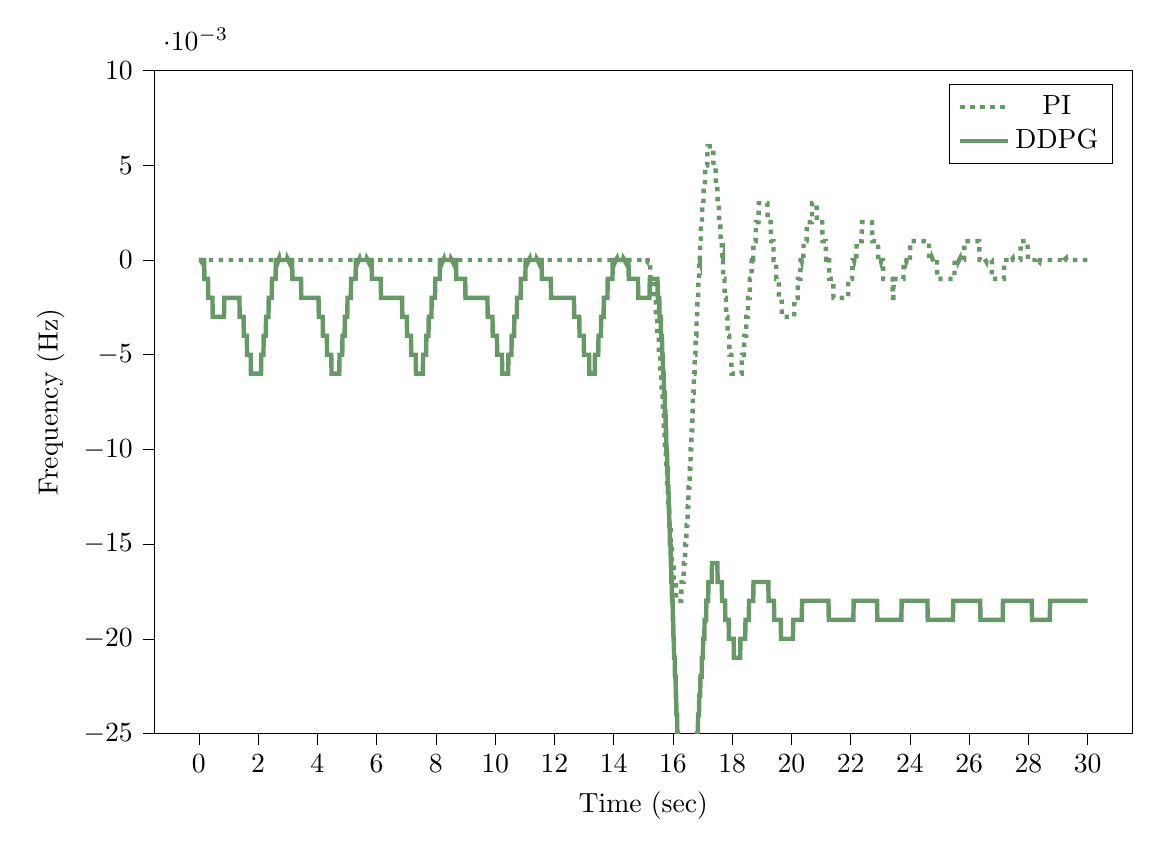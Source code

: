 % This file was created by tikzplotlib v0.9.1.
\begin{tikzpicture}

\definecolor{color0}{rgb}{0.122,0.467,0.706}
\definecolor{color1}{rgb}{1,0.498,0.055}

\begin{axis}[
compat=newest,
tick align=outside,
tick pos=left,
x grid style={white!69.02!black},
xmin=-1.5, xmax=31.5,
xtick style={color=black},
y grid style={white!69.02!black},
ymin=-0.025, ymax=0.01,
ytick style={color=black},
%yticklabel style={
%        /pgf/number format/.cd,
%        	fixed,
%        	fixed zerofill,
%         	precision=3,
%        /tikz/.cd
%},
scaled y ticks=true,
scaled y ticks=base 10:3,
width=14cm,
height=10cm,
xlabel=Time (sec),
ylabel=Frequency (Hz)
%y label style={at={(-0.2,0.5)}}
]

\addplot [ultra thick, green!20!gray, dotted]
table {%
0 0
0.01 0
0.02 0
0.03 0
0.04 0
0.05 0
0.06 0
0.07 0
0.08 0
0.09 0
0.1 0
0.11 0
0.12 0
0.13 0
0.14 0
0.15 0
0.16 0
0.17 0
0.18 0
0.19 0
0.2 0
0.21 0
0.22 0
0.23 0
0.24 0
0.25 0
0.26 0
0.27 0
0.28 0
0.29 0
0.3 0
0.31 0
0.32 0
0.33 0
0.34 0
0.35 0
0.36 0
0.37 0
0.38 0
0.39 0
0.4 0
0.41 0
0.42 0
0.43 0
0.44 0
0.45 0
0.46 0
0.47 0
0.48 0
0.49 0
0.5 0
0.51 0
0.52 0
0.53 0
0.54 0
0.55 0
0.56 0
0.57 0
0.58 0
0.59 0
0.6 0
0.61 0
0.62 0
0.63 0
0.64 0
0.65 0
0.66 0
0.67 0
0.68 0
0.69 0
0.7 0
0.71 0
0.72 0
0.73 0
0.74 0
0.75 0
0.76 0
0.77 0
0.78 0
0.79 0
0.8 0
0.81 0
0.82 0
0.83 0
0.84 0
0.85 0
0.86 0
0.87 0
0.88 0
0.89 0
0.9 0
0.91 0
0.92 0
0.93 0
0.94 0
0.95 0
0.96 0
0.97 0
0.98 0
0.99 0
1 0
1.01 0
1.02 0
1.03 0
1.04 0
1.05 0
1.06 0
1.07 0
1.08 0
1.09 0
1.1 0
1.11 0
1.12 0
1.13 0
1.14 0
1.15 0
1.16 0
1.17 0
1.18 0
1.19 0
1.2 0
1.21 0
1.22 0
1.23 0
1.24 0
1.25 0
1.26 0
1.27 0
1.28 0
1.29 0
1.3 0
1.31 0
1.32 0
1.33 0
1.34 0
1.35 0
1.36 0
1.37 0
1.38 0
1.39 0
1.4 0
1.41 0
1.42 0
1.43 0
1.44 0
1.45 0
1.46 0
1.47 0
1.48 0
1.49 0
1.5 0
1.51 0
1.52 0
1.53 0
1.54 0
1.55 0
1.56 0
1.57 0
1.58 0
1.59 0
1.6 0
1.61 0
1.62 0
1.63 0
1.64 0
1.65 0
1.66 0
1.67 0
1.68 0
1.69 0
1.7 0
1.71 0
1.72 0
1.73 0
1.74 0
1.75 0
1.76 0
1.77 0
1.78 0
1.79 0
1.8 0
1.81 0
1.82 0
1.83 0
1.84 0
1.85 0
1.86 0
1.87 0
1.88 0
1.89 0
1.9 0
1.91 0
1.92 0
1.93 0
1.94 0
1.95 0
1.96 0
1.97 0
1.98 0
1.99 0
2 0
2.01 0
2.02 0
2.03 0
2.04 0
2.05 0
2.06 0
2.07 0
2.08 0
2.09 0
2.1 0
2.11 0
2.12 0
2.13 0
2.14 0
2.15 0
2.16 0
2.17 0
2.18 0
2.19 0
2.2 0
2.21 0
2.22 0
2.23 0
2.24 0
2.25 0
2.26 0
2.27 0
2.28 0
2.29 0
2.3 0
2.31 0
2.32 0
2.33 0
2.34 0
2.35 0
2.36 0
2.37 0
2.38 0
2.39 0
2.4 0
2.41 0
2.42 0
2.43 0
2.44 0
2.45 0
2.46 0
2.47 0
2.48 0
2.49 0
2.5 0
2.51 0
2.52 0
2.53 0
2.54 0
2.55 0
2.56 0
2.57 0
2.58 0
2.59 0
2.6 0
2.61 0
2.62 0
2.63 0
2.64 0
2.65 0
2.66 0
2.67 0
2.68 0
2.69 0
2.7 0
2.71 0
2.72 0
2.73 0
2.74 0
2.75 0
2.76 0
2.77 0
2.78 0
2.79 0
2.8 0
2.81 0
2.82 0
2.83 0
2.84 0
2.85 0
2.86 0
2.87 0
2.88 0
2.89 0
2.9 0
2.91 0
2.92 0
2.93 0
2.94 0
2.95 0
2.96 0
2.97 0
2.98 0
2.99 0
3.0 0
3.01 0
3.02 0
3.03 0
3.04 0
3.05 0
3.06 0
3.07 0
3.08 0
3.09 0
3.1 0
3.11 0
3.12 0
3.13 0
3.14 0
3.15 0
3.16 0
3.17 0
3.18 0
3.19 0
3.2 0
3.21 0
3.22 0
3.23 0
3.24 0
3.25 0
3.26 0
3.27 0
3.28 0
3.29 0
3.3 0
3.31 0
3.32 0
3.33 0
3.34 0
3.35 0
3.36 0
3.37 0
3.38 0
3.39 0
3.4 0
3.41 0
3.42 0
3.43 0
3.44 0
3.45 0
3.46 0
3.47 0
3.48 0
3.49 0
3.5 0
3.51 0
3.52 0
3.53 0
3.54 0
3.55 0
3.56 0
3.57 0
3.58 0
3.59 0
3.6 0
3.61 0
3.62 0
3.63 0
3.64 0
3.65 0
3.66 0
3.67 0
3.68 0
3.69 0
3.7 0
3.71 0
3.72 0
3.73 0
3.74 0
3.75 0
3.76 0
3.77 0
3.78 0
3.79 0
3.8 0
3.81 0
3.82 0
3.83 0
3.84 0
3.85 0
3.86 0
3.87 0
3.88 0
3.89 0
3.9 0
3.91 0
3.92 0
3.93 0
3.94 0
3.95 0
3.96 0
3.97 0
3.98 0
3.99 0
4.0 0
4.01 0
4.02 0
4.03 0
4.04 0
4.05 0
4.06 0
4.07 0
4.08 0
4.09 0
4.1 0
4.11 0
4.12 0
4.13 0
4.14 0
4.15 0
4.16 0
4.17 0
4.18 0
4.19 0
4.2 0
4.21 0
4.22 0
4.23 0
4.24 0
4.25 0
4.26 0
4.27 0
4.28 0
4.29 0
4.3 0
4.31 0
4.32 0
4.33 0
4.34 0
4.35 0
4.36 0
4.37 0
4.38 0
4.39 0
4.4 0
4.41 0
4.42 0
4.43 0
4.44 0
4.45 0
4.46 0
4.47 0
4.48 0
4.49 0
4.5 0
4.51 0
4.52 0
4.53 0
4.54 0
4.55 0
4.56 0
4.57 0
4.58 0
4.59 0
4.6 0
4.61 0
4.62 0
4.63 0
4.64 0
4.65 0
4.66 0
4.67 0
4.68 0
4.69 0
4.7 0
4.71 0
4.72 0
4.73 0
4.74 0
4.75 0
4.76 0
4.77 0
4.78 0
4.79 0
4.8 0
4.81 0
4.82 0
4.83 0
4.84 0
4.85 0
4.86 0
4.87 0
4.88 0
4.89 0
4.9 0
4.91 0
4.92 0
4.93 0
4.94 0
4.95 0
4.96 0
4.97 0
4.98 0
4.99 0
5.0 0
5.01 0
5.02 0
5.03 0
5.04 0
5.05 0
5.06 0
5.07 0
5.08 0
5.09 0
5.1 0
5.11 0
5.12 0
5.13 0
5.14 0
5.15 0
5.16 0
5.17 0
5.18 0
5.19 0
5.2 0
5.21 0
5.22 0
5.23 0
5.24 0
5.25 0
5.26 0
5.27 0
5.28 0
5.29 0
5.3 0
5.31 0
5.32 0
5.33 0
5.34 0
5.35 0
5.36 0
5.37 0
5.38 0
5.39 0
5.4 0
5.41 0
5.42 0
5.43 0
5.44 0
5.45 0
5.46 0
5.47 0
5.48 0
5.49 0
5.5 0
5.51 0
5.52 0
5.53 0
5.54 0
5.55 0
5.56 0
5.57 0
5.58 0
5.59 0
5.6 0
5.61 0
5.62 0
5.63 0
5.64 0
5.65 0
5.66 0
5.67 0
5.68 0
5.69 0
5.7 0
5.71 0
5.72 0
5.73 0
5.74 0
5.75 0
5.76 0
5.77 0
5.78 0
5.79 0
5.8 0
5.81 0
5.82 0
5.83 0
5.84 0
5.85 0
5.86 0
5.87 0
5.88 0
5.89 0
5.9 0
5.91 0
5.92 0
5.93 0
5.94 0
5.95 0
5.96 0
5.97 0
5.98 0
5.99 0
6.0 0
6.01 0
6.02 0
6.03 0
6.04 0
6.05 0
6.06 0
6.07 0
6.08 0
6.09 0
6.1 0
6.11 0
6.12 0
6.13 0
6.14 0
6.15 0
6.16 0
6.17 0
6.18 0
6.19 0
6.2 0
6.21 0
6.22 0
6.23 0
6.24 0
6.25 0
6.26 0
6.27 0
6.28 0
6.29 0
6.3 0
6.31 0
6.32 0
6.33 0
6.34 0
6.35 0
6.36 0
6.37 0
6.38 0
6.39 0
6.4 0
6.41 0
6.42 0
6.43 0
6.44 0
6.45 0
6.46 0
6.47 0
6.48 0
6.49 0
6.5 0
6.51 0
6.52 0
6.53 0
6.54 0
6.55 0
6.56 0
6.57 0
6.58 0
6.59 0
6.6 0
6.61 0
6.62 0
6.63 0
6.64 0
6.65 0
6.66 0
6.67 0
6.68 0
6.69 0
6.7 0
6.71 0
6.72 0
6.73 0
6.74 0
6.75 0
6.76 0
6.77 0
6.78 0
6.79 0
6.8 0
6.81 0
6.82 0
6.83 0
6.84 0
6.85 0
6.86 0
6.87 0
6.88 0
6.89 0
6.9 0
6.91 0
6.92 0
6.93 0
6.94 0
6.95 0
6.96 0
6.97 0
6.98 0
6.99 0
7.0 0
7.01 0
7.02 0
7.03 0
7.04 0
7.05 0
7.06 0
7.07 0
7.08 0
7.09 0
7.1 0
7.11 0
7.12 0
7.13 0
7.14 0
7.15 0
7.16 0
7.17 0
7.18 0
7.19 0
7.2 0
7.21 0
7.22 0
7.23 0
7.24 0
7.25 0
7.26 0
7.27 0
7.28 0
7.29 0
7.3 0
7.31 0
7.32 0
7.33 0
7.34 0
7.35 0
7.36 0
7.37 0
7.38 0
7.39 0
7.4 0
7.41 0
7.42 0
7.43 0
7.44 0
7.45 0
7.46 0
7.47 0
7.48 0
7.49 0
7.5 0
7.51 0
7.52 0
7.53 0
7.54 0
7.55 0
7.56 0
7.57 0
7.58 0
7.59 0
7.6 0
7.61 0
7.62 0
7.63 0
7.64 0
7.65 0
7.66 0
7.67 0
7.68 0
7.69 0
7.7 0
7.71 0
7.72 0
7.73 0
7.74 0
7.75 0
7.76 0
7.77 0
7.78 0
7.79 0
7.8 0
7.81 0
7.82 0
7.83 0
7.84 0
7.85 0
7.86 0
7.87 0
7.88 0
7.89 0
7.9 0
7.91 0
7.92 0
7.93 0
7.94 0
7.95 0
7.96 0
7.97 0
7.98 0
7.99 0
8.0 0
8.01 0
8.02 0
8.03 0
8.04 0
8.05 0
8.06 0
8.07 0
8.08 0
8.09 0
8.1 0
8.11 0
8.12 0
8.13 0
8.14 0
8.15 0
8.16 0
8.17 0
8.18 0
8.19 0
8.2 0
8.21 0
8.22 0
8.23 0
8.24 0
8.25 0
8.26 0
8.27 0
8.28 0
8.29 0
8.3 0
8.31 0
8.32 0
8.33 0
8.34 0
8.35 0
8.36 0
8.37 0
8.38 0
8.39 0
8.4 0
8.41 0
8.42 0
8.43 0
8.44 0
8.45 0
8.46 0
8.47 0
8.48 0
8.49 0
8.5 0
8.51 0
8.52 0
8.53 0
8.54 0
8.55 0
8.56 0
8.57 0
8.58 0
8.59 0
8.6 0
8.61 0
8.62 0
8.63 0
8.64 0
8.65 0
8.66 0
8.67 0
8.68 0
8.69 0
8.7 0
8.71 0
8.72 0
8.73 0
8.74 0
8.75 0
8.76 0
8.77 0
8.78 0
8.79 0
8.8 0
8.81 0
8.82 0
8.83 0
8.84 0
8.85 0
8.86 0
8.87 0
8.88 0
8.89 0
8.9 0
8.91 0
8.92 0
8.93 0
8.94 0
8.95 0
8.96 0
8.97 0
8.98 0
8.99 0
9.0 0
9.01 0
9.02 0
9.03 0
9.04 0
9.05 0
9.06 0
9.07 0
9.08 0
9.09 0
9.1 0
9.11 0
9.12 0
9.13 0
9.14 0
9.15 0
9.16 0
9.17 0
9.18 0
9.19 0
9.2 0
9.21 0
9.22 0
9.23 0
9.24 0
9.25 0
9.26 0
9.27 0
9.28 0
9.29 0
9.3 0
9.31 0
9.32 0
9.33 0
9.34 0
9.35 0
9.36 0
9.37 0
9.38 0
9.39 0
9.4 0
9.41 0
9.42 0
9.43 0
9.44 0
9.45 0
9.46 0
9.47 0
9.48 0
9.49 0
9.5 0
9.51 0
9.52 0
9.53 0
9.54 0
9.55 0
9.56 0
9.57 0
9.58 0
9.59 0
9.6 0
9.61 0
9.62 0
9.63 0
9.64 0
9.65 0
9.66 0
9.67 0
9.68 0
9.69 0
9.7 0
9.71 0
9.72 0
9.73 0
9.74 0
9.75 0
9.76 0
9.77 0
9.78 0
9.79 0
9.8 0
9.81 0
9.82 0
9.83 0
9.84 0
9.85 0
9.86 0
9.87 0
9.88 0
9.89 0
9.9 0
9.91 0
9.92 0
9.93 0
9.94 0
9.95 0
9.96 0
9.97 0
9.98 0
9.99 0
10.0 0
10.01 0
10.02 0
10.03 0
10.04 0
10.05 0
10.06 0
10.07 0
10.08 0
10.09 0
10.1 0
10.11 0
10.12 0
10.13 0
10.14 0
10.15 0
10.16 0
10.17 0
10.18 0
10.19 0
10.2 0
10.21 0
10.22 0
10.23 0
10.24 0
10.25 0
10.26 0
10.27 0
10.28 0
10.29 0
10.3 0
10.31 0
10.32 0
10.33 0
10.34 0
10.35 0
10.36 0
10.37 0
10.38 0
10.39 0
10.4 0
10.41 0
10.42 0
10.43 0
10.44 0
10.45 0
10.46 0
10.47 0
10.48 0
10.49 0
10.5 0
10.51 0
10.52 0
10.53 0
10.54 0
10.55 0
10.56 0
10.57 0
10.58 0
10.59 0
10.6 0
10.61 0
10.62 0
10.63 0
10.64 0
10.65 0
10.66 0
10.67 0
10.68 0
10.69 0
10.7 0
10.71 0
10.72 0
10.73 0
10.74 0
10.75 0
10.76 0
10.77 0
10.78 0
10.79 0
10.8 0
10.81 0
10.82 0
10.83 0
10.84 0
10.85 0
10.86 0
10.87 0
10.88 0
10.89 0
10.9 0
10.91 0
10.92 0
10.93 0
10.94 0
10.95 0
10.96 0
10.97 0
10.98 0
10.99 0
11.0 0
11.01 0
11.02 0
11.03 0
11.04 0
11.05 0
11.06 0
11.07 0
11.08 0
11.09 0
11.1 0
11.11 0
11.12 0
11.13 0
11.14 0
11.15 0
11.16 0
11.17 0
11.18 0
11.19 0
11.2 0
11.21 0
11.22 0
11.23 0
11.24 0
11.25 0
11.26 0
11.27 0
11.28 0
11.29 0
11.3 0
11.31 0
11.32 0
11.33 0
11.34 0
11.35 0
11.36 0
11.37 0
11.38 0
11.39 0
11.4 0
11.41 0
11.42 0
11.43 0
11.44 0
11.45 0
11.46 0
11.47 0
11.48 0
11.49 0
11.5 0
11.51 0
11.52 0
11.53 0
11.54 0
11.55 0
11.56 0
11.57 0
11.58 0
11.59 0
11.6 0
11.61 0
11.62 0
11.63 0
11.64 0
11.65 0
11.66 0
11.67 0
11.68 0
11.69 0
11.7 0
11.71 0
11.72 0
11.73 0
11.74 0
11.75 0
11.76 0
11.77 0
11.78 0
11.79 0
11.8 0
11.81 0
11.82 0
11.83 0
11.84 0
11.85 0
11.86 0
11.87 0
11.88 0
11.89 0
11.9 0
11.91 0
11.92 0
11.93 0
11.94 0
11.95 0
11.96 0
11.97 0
11.98 0
11.99 0
12.0 0
12.01 0
12.02 0
12.03 0
12.04 0
12.05 0
12.06 0
12.07 0
12.08 0
12.09 0
12.1 0
12.11 0
12.12 0
12.13 0
12.14 0
12.15 0
12.16 0
12.17 0
12.18 0
12.19 0
12.2 0
12.21 0
12.22 0
12.23 0
12.24 0
12.25 0
12.26 0
12.27 0
12.28 0
12.29 0
12.3 0
12.31 0
12.32 0
12.33 0
12.34 0
12.35 0
12.36 0
12.37 0
12.38 0
12.39 0
12.4 0
12.41 0
12.42 0
12.43 0
12.44 0
12.45 0
12.46 0
12.47 0
12.48 0
12.49 0
12.5 0
12.51 0
12.52 0
12.53 0
12.54 0
12.55 0
12.56 0
12.57 0
12.58 0
12.59 0
12.6 0
12.61 0
12.62 0
12.63 0
12.64 0
12.65 0
12.66 0
12.67 0
12.68 0
12.69 0
12.7 0
12.71 0
12.72 0
12.73 0
12.74 0
12.75 0
12.76 0
12.77 0
12.78 0
12.79 0
12.8 0
12.81 0
12.82 0
12.83 0
12.84 0
12.85 0
12.86 0
12.87 0
12.88 0
12.89 0
12.9 0
12.91 0
12.92 0
12.93 0
12.94 0
12.95 0
12.96 0
12.97 0
12.98 0
12.99 0
13.0 0
13.01 0
13.02 0
13.03 0
13.04 0
13.05 0
13.06 0
13.07 0
13.08 0
13.09 0
13.1 0
13.11 0
13.12 0
13.13 0
13.14 0
13.15 0
13.16 0
13.17 0
13.18 0
13.19 0
13.2 0
13.21 0
13.22 0
13.23 0
13.24 0
13.25 0
13.26 0
13.27 0
13.28 0
13.29 0
13.3 0
13.31 0
13.32 0
13.33 0
13.34 0
13.35 0
13.36 0
13.37 0
13.38 0
13.39 0
13.4 0
13.41 0
13.42 0
13.43 0
13.44 0
13.45 0
13.46 0
13.47 0
13.48 0
13.49 0
13.5 0
13.51 0
13.52 0
13.53 0
13.54 0
13.55 0
13.56 0
13.57 0
13.58 0
13.59 0
13.6 0
13.61 0
13.62 0
13.63 0
13.64 0
13.65 0
13.66 0
13.67 0
13.68 0
13.69 0
13.7 0
13.71 0
13.72 0
13.73 0
13.74 0
13.75 0
13.76 0
13.77 0
13.78 0
13.79 0
13.8 0
13.81 0
13.82 0
13.83 0
13.84 0
13.85 0
13.86 0
13.87 0
13.88 0
13.89 0
13.9 0
13.91 0
13.92 0
13.93 0
13.94 0
13.95 0
13.96 0
13.97 0
13.98 0
13.99 0
14.0 0
14.01 0
14.02 0
14.03 0
14.04 0
14.05 0
14.06 0
14.07 0
14.08 0
14.09 0
14.1 0
14.11 0
14.12 0
14.13 0
14.14 0
14.15 0
14.16 0
14.17 0
14.18 0
14.19 0
14.2 0
14.21 0
14.22 0
14.23 0
14.24 0
14.25 0
14.26 0
14.27 0
14.28 0
14.29 0
14.3 0
14.31 0
14.32 0
14.33 0
14.34 0
14.35 0
14.36 0
14.37 0
14.38 0
14.39 0
14.4 0
14.41 0
14.42 0
14.43 0
14.44 0
14.45 0
14.46 0
14.47 0
14.48 0
14.49 0
14.5 0
14.51 0
14.52 0
14.53 0
14.54 0
14.55 0
14.56 0
14.57 0
14.58 0
14.59 0
14.6 0
14.61 0
14.62 0
14.63 0
14.64 0
14.65 0
14.66 0
14.67 0
14.68 0
14.69 0
14.7 0
14.71 0
14.72 0
14.73 0
14.74 0
14.75 0
14.76 0
14.77 0
14.78 0
14.79 0
14.8 0
14.81 0
14.82 0
14.83 0
14.84 0
14.85 0
14.86 0
14.87 0
14.88 0
14.89 0
14.9 0
14.91 0
14.92 0
14.93 0
14.94 0
14.95 0
14.96 0
14.97 0
14.98 0
14.99 0
15.0 0
15.01 -3.769e-08
15.02 -3.035e-07
15.03 -1.022e-06
15.04 -2.417e-06
15.05 -4.713e-06
15.06 -8.134e-06
15.07 -1.29e-05
15.08 -1.923e-05
15.09 -2.735e-05
15.1 -3.747e-05
15.11 -4.979e-05
15.12 -6.454e-05
15.13 -8.192e-05
15.14 -0.0
15.15 -0.0
15.16 -0.0
15.17 -0.0
15.18 -0.0
15.19 -0.0
15.2 -0.0
15.21 -0.0
15.22 -0.0
15.23 -0.0
15.24 -0.001
15.25 -0.001
15.26 -0.001
15.27 -0.001
15.28 -0.001
15.29 -0.001
15.3 -0.001
15.31 -0.001
15.32 -0.001
15.33 -0.001
15.34 -0.001
15.35 -0.001
15.36 -0.002
15.37 -0.002
15.38 -0.002
15.39 -0.002
15.4 -0.002
15.41 -0.002
15.42 -0.002
15.43 -0.003
15.44 -0.003
15.45 -0.003
15.46 -0.003
15.47 -0.003
15.48 -0.004
15.49 -0.004
15.5 -0.004
15.51 -0.004
15.52 -0.004
15.53 -0.005
15.54 -0.005
15.55 -0.005
15.56 -0.005
15.57 -0.005
15.58 -0.006
15.59 -0.006
15.6 -0.006
15.61 -0.006
15.62 -0.007
15.63 -0.007
15.64 -0.007
15.65 -0.007
15.66 -0.008
15.67 -0.008
15.68 -0.008
15.69 -0.008
15.7 -0.009
15.71 -0.009
15.72 -0.009
15.73 -0.01
15.74 -0.01
15.75 -0.01
15.76 -0.01
15.77 -0.011
15.78 -0.011
15.79 -0.011
15.8 -0.011
15.81 -0.012
15.82 -0.012
15.83 -0.012
15.84 -0.013
15.85 -0.013
15.86 -0.013
15.87 -0.013
15.88 -0.014
15.89 -0.014
15.9 -0.014
15.91 -0.014
15.92 -0.014
15.93 -0.015
15.94 -0.015
15.95 -0.015
15.96 -0.015
15.97 -0.016
15.98 -0.016
15.99 -0.016
16.0 -0.016
16.01 -0.016
16.02 -0.016
16.03 -0.017
16.04 -0.017
16.05 -0.017
16.06 -0.017
16.07 -0.017
16.08 -0.017
16.09 -0.017
16.1 -0.017
16.11 -0.018
16.12 -0.018
16.13 -0.018
16.14 -0.018
16.15 -0.018
16.16 -0.018
16.17 -0.018
16.18 -0.018
16.19 -0.018
16.2 -0.018
16.21 -0.018
16.22 -0.018
16.23 -0.018
16.24 -0.018
16.25 -0.018
16.26 -0.018
16.27 -0.018
16.28 -0.018
16.29 -0.017
16.3 -0.017
16.31 -0.017
16.32 -0.017
16.33 -0.017
16.34 -0.017
16.35 -0.017
16.36 -0.017
16.37 -0.016
16.38 -0.016
16.39 -0.016
16.4 -0.016
16.41 -0.016
16.42 -0.015
16.43 -0.015
16.44 -0.015
16.45 -0.015
16.46 -0.014
16.47 -0.014
16.48 -0.014
16.49 -0.014
16.5 -0.013
16.51 -0.013
16.52 -0.013
16.53 -0.012
16.54 -0.012
16.55 -0.012
16.56 -0.012
16.57 -0.011
16.58 -0.011
16.59 -0.011
16.6 -0.01
16.61 -0.01
16.62 -0.01
16.63 -0.009
16.64 -0.009
16.65 -0.009
16.66 -0.008
16.67 -0.008
16.68 -0.007
16.69 -0.007
16.7 -0.007
16.71 -0.006
16.72 -0.006
16.73 -0.006
16.74 -0.005
16.75 -0.005
16.76 -0.005
16.77 -0.004
16.78 -0.004
16.79 -0.004
16.8 -0.003
16.81 -0.003
16.82 -0.003
16.83 -0.002
16.84 -0.002
16.85 -0.002
16.86 -0.001
16.87 -0.001
16.88 -0.001
16.89 -0.0
16.9 5.663e-05
16.91 0.0
16.92 0.001
16.93 0.001
16.94 0.001
16.95 0.002
16.96 0.002
16.97 0.002
16.98 0.002
16.99 0.003
17.0 0.003
17.01 0.003
17.02 0.003
17.03 0.003
17.04 0.004
17.05 0.004
17.06 0.004
17.07 0.004
17.08 0.004
17.09 0.005
17.1 0.005
17.11 0.005
17.12 0.005
17.13 0.005
17.14 0.005
17.15 0.005
17.16 0.005
17.17 0.006
17.18 0.006
17.19 0.006
17.2 0.006
17.21 0.006
17.22 0.006
17.23 0.006
17.24 0.006
17.25 0.006
17.26 0.006
17.27 0.006
17.28 0.006
17.29 0.006
17.3 0.006
17.31 0.006
17.32 0.006
17.33 0.006
17.34 0.006
17.35 0.006
17.36 0.006
17.37 0.005
17.38 0.005
17.39 0.005
17.4 0.005
17.41 0.005
17.42 0.005
17.43 0.005
17.44 0.005
17.45 0.004
17.46 0.004
17.47 0.004
17.48 0.004
17.49 0.004
17.5 0.004
17.51 0.003
17.52 0.003
17.53 0.003
17.54 0.003
17.55 0.003
17.56 0.002
17.57 0.002
17.58 0.002
17.59 0.002
17.6 0.002
17.61 0.001
17.62 0.001
17.63 0.001
17.64 0.001
17.65 0.001
17.66 0.0
17.67 0.0
17.68 -7.181e-05
17.69 -0.0
17.7 -0.001
17.71 -0.001
17.72 -0.001
17.73 -0.001
17.74 -0.001
17.75 -0.002
17.76 -0.002
17.77 -0.002
17.78 -0.002
17.79 -0.002
17.8 -0.003
17.81 -0.003
17.82 -0.003
17.83 -0.003
17.84 -0.003
17.85 -0.004
17.86 -0.004
17.87 -0.004
17.88 -0.004
17.89 -0.004
17.9 -0.004
17.91 -0.005
17.92 -0.005
17.93 -0.005
17.94 -0.005
17.95 -0.005
17.96 -0.005
17.97 -0.005
17.98 -0.006
17.99 -0.006
18 -0.006
18.01 -0.006
18.02 -0.006
18.03 -0.006
18.04 -0.006
18.05 -0.006
18.06 -0.006
18.07 -0.006
18.08 -0.006
18.09 -0.006
18.1 -0.006
18.11 -0.006
18.12 -0.006
18.13 -0.006
18.14 -0.006
18.15 -0.006
18.16 -0.006
18.17 -0.006
18.18 -0.006
18.19 -0.006
18.2 -0.006
18.21 -0.006
18.22 -0.006
18.23 -0.006
18.24 -0.006
18.25 -0.006
18.26 -0.006
18.27 -0.006
18.28 -0.006
18.29 -0.006
18.3 -0.006
18.31 -0.006
18.32 -0.006
18.33 -0.005
18.34 -0.005
18.35 -0.005
18.36 -0.005
18.37 -0.005
18.38 -0.005
18.39 -0.005
18.4 -0.005
18.41 -0.004
18.42 -0.004
18.43 -0.004
18.44 -0.004
18.45 -0.004
18.46 -0.004
18.47 -0.004
18.48 -0.003
18.49 -0.003
18.5 -0.003
18.51 -0.003
18.52 -0.003
18.53 -0.003
18.54 -0.002
18.55 -0.002
18.56 -0.002
18.57 -0.002
18.58 -0.002
18.59 -0.002
18.6 -0.001
18.61 -0.001
18.62 -0.001
18.63 -0.001
18.64 -0.001
18.65 -0.001
18.66 -0.0
18.67 -0.0
18.68 -9.871e-05
18.69 5.541e-05
18.7 0.0
18.71 0.0
18.72 0.001
18.73 0.001
18.74 0.001
18.75 0.001
18.76 0.001
18.77 0.001
18.78 0.001
18.79 0.001
18.8 0.002
18.81 0.002
18.82 0.002
18.83 0.002
18.84 0.002
18.85 0.002
18.86 0.002
18.87 0.002
18.88 0.002
18.89 0.002
18.9 0.003
18.91 0.003
18.92 0.003
18.93 0.003
18.94 0.003
18.95 0.003
18.96 0.003
18.97 0.003
18.98 0.003
18.99 0.003
19.0 0.003
19.01 0.003
19.02 0.003
19.03 0.003
19.04 0.003
19.05 0.003
19.06 0.003
19.07 0.003
19.08 0.003
19.09 0.003
19.1 0.003
19.11 0.003
19.12 0.003
19.13 0.003
19.14 0.003
19.15 0.003
19.16 0.003
19.17 0.003
19.18 0.003
19.19 0.003
19.2 0.002
19.21 0.002
19.22 0.002
19.23 0.002
19.24 0.002
19.25 0.002
19.26 0.002
19.27 0.002
19.28 0.002
19.29 0.002
19.3 0.002
19.31 0.001
19.32 0.001
19.33 0.001
19.34 0.001
19.35 0.001
19.36 0.001
19.37 0.001
19.38 0.001
19.39 0.001
19.4 0.0
19.41 0.0
19.42 0.0
19.43 0.0
19.44 8.296e-06
19.45 -0.0
19.46 -0.0
19.47 -0.0
19.48 -0.0
19.49 -0.001
19.5 -0.001
19.51 -0.001
19.52 -0.001
19.53 -0.001
19.54 -0.001
19.55 -0.001
19.56 -0.001
19.57 -0.001
19.58 -0.002
19.59 -0.002
19.6 -0.002
19.61 -0.002
19.62 -0.002
19.63 -0.002
19.64 -0.002
19.65 -0.002
19.66 -0.002
19.67 -0.002
19.68 -0.003
19.69 -0.003
19.7 -0.003
19.71 -0.003
19.72 -0.003
19.73 -0.003
19.74 -0.003
19.75 -0.003
19.76 -0.003
19.77 -0.003
19.78 -0.003
19.79 -0.003
19.8 -0.003
19.81 -0.003
19.82 -0.003
19.83 -0.003
19.84 -0.003
19.85 -0.003
19.86 -0.003
19.87 -0.003
19.88 -0.003
19.89 -0.003
19.9 -0.003
19.91 -0.003
19.92 -0.003
19.93 -0.003
19.94 -0.003
19.95 -0.003
19.96 -0.003
19.97 -0.003
19.98 -0.003
19.99 -0.003
20.0 -0.003
20.01 -0.003
20.02 -0.003
20.03 -0.003
20.04 -0.003
20.05 -0.003
20.06 -0.003
20.07 -0.003
20.08 -0.003
20.09 -0.003
20.1 -0.002
20.11 -0.002
20.12 -0.002
20.13 -0.002
20.14 -0.002
20.15 -0.002
20.16 -0.002
20.17 -0.002
20.18 -0.002
20.19 -0.002
20.2 -0.002
20.21 -0.002
20.22 -0.001
20.23 -0.001
20.24 -0.001
20.25 -0.001
20.26 -0.001
20.27 -0.001
20.28 -0.001
20.29 -0.001
20.3 -0.001
20.31 -0.0
20.32 -0.0
20.33 -0.0
20.34 -0.0
20.35 -5.32e-05
20.36 5.146e-05
20.37 0.0
20.38 0.0
20.39 0.0
20.4 0.0
20.41 0.001
20.42 0.001
20.43 0.001
20.44 0.001
20.45 0.001
20.46 0.001
20.47 0.001
20.48 0.001
20.49 0.001
20.5 0.001
20.51 0.001
20.52 0.002
20.53 0.002
20.54 0.002
20.55 0.002
20.56 0.002
20.57 0.002
20.58 0.002
20.59 0.002
20.6 0.002
20.61 0.002
20.62 0.002
20.63 0.002
20.64 0.002
20.65 0.002
20.66 0.002
20.67 0.002
20.68 0.002
20.69 0.002
20.7 0.003
20.71 0.003
20.72 0.003
20.73 0.003
20.74 0.003
20.75 0.003
20.76 0.003
20.77 0.003
20.78 0.003
20.79 0.003
20.8 0.003
20.81 0.003
20.82 0.003
20.83 0.003
20.84 0.003
20.85 0.003
20.86 0.002
20.87 0.002
20.88 0.002
20.89 0.002
20.9 0.002
20.91 0.002
20.92 0.002
20.93 0.002
20.94 0.002
20.95 0.002
20.96 0.002
20.97 0.002
20.98 0.002
20.99 0.002
21.0 0.002
21.01 0.002
21.02 0.002
21.03 0.002
21.04 0.002
21.05 0.001
21.06 0.001
21.07 0.001
21.08 0.001
21.09 0.001
21.1 0.001
21.11 0.001
21.12 0.001
21.13 0.001
21.14 0.001
21.15 0.001
21.16 0.001
21.17 0.0
21.18 0.0
21.19 0.0
21.2 0.0
21.21 9.389e-05
21.22 6.079e-06
21.23 -8.148e-05
21.24 -0.0
21.25 -0.0
21.26 -0.0
21.27 -0.0
21.28 -0.001
21.29 -0.001
21.3 -0.001
21.31 -0.001
21.32 -0.001
21.33 -0.001
21.34 -0.001
21.35 -0.001
21.36 -0.001
21.37 -0.001
21.38 -0.001
21.39 -0.001
21.4 -0.001
21.41 -0.001
21.42 -0.002
21.43 -0.002
21.44 -0.002
21.45 -0.002
21.46 -0.002
21.47 -0.002
21.48 -0.002
21.49 -0.002
21.5 -0.002
21.51 -0.002
21.52 -0.002
21.53 -0.002
21.54 -0.002
21.55 -0.002
21.56 -0.002
21.57 -0.002
21.58 -0.002
21.59 -0.002
21.6 -0.002
21.61 -0.002
21.62 -0.002
21.63 -0.002
21.64 -0.002
21.65 -0.002
21.66 -0.002
21.67 -0.002
21.68 -0.002
21.69 -0.002
21.7 -0.002
21.71 -0.002
21.72 -0.002
21.73 -0.002
21.74 -0.002
21.75 -0.002
21.76 -0.002
21.77 -0.002
21.78 -0.002
21.79 -0.002
21.8 -0.002
21.81 -0.002
21.82 -0.002
21.83 -0.002
21.84 -0.002
21.85 -0.002
21.86 -0.002
21.87 -0.002
21.88 -0.002
21.89 -0.002
21.9 -0.002
21.91 -0.002
21.92 -0.001
21.93 -0.001
21.94 -0.001
21.95 -0.001
21.96 -0.001
21.97 -0.001
21.98 -0.001
21.99 -0.001
22.0 -0.001
22.01 -0.001
22.02 -0.001
22.03 -0.001
22.04 -0.001
22.05 -0.001
22.06 -0.0
22.07 -0.0
22.08 -0.0
22.09 -0.0
22.1 -0.0
22.11 -0.0
22.12 -4.991e-05
22.13 2.285e-05
22.14 9.521e-05
22.15 0.0
22.16 0.0
22.17 0.0
22.18 0.0
22.19 0.0
22.2 0.001
22.21 0.001
22.22 0.001
22.23 0.001
22.24 0.001
22.25 0.001
22.26 0.001
22.27 0.001
22.28 0.001
22.29 0.001
22.3 0.001
22.31 0.001
22.32 0.001
22.33 0.001
22.34 0.001
22.35 0.001
22.36 0.001
22.37 0.001
22.38 0.002
22.39 0.002
22.4 0.002
22.41 0.002
22.42 0.002
22.43 0.002
22.44 0.002
22.45 0.002
22.46 0.002
22.47 0.002
22.48 0.002
22.49 0.002
22.5 0.002
22.51 0.002
22.52 0.002
22.53 0.002
22.54 0.002
22.55 0.002
22.56 0.002
22.57 0.002
22.58 0.002
22.59 0.002
22.6 0.002
22.61 0.002
22.62 0.002
22.63 0.002
22.64 0.002
22.65 0.002
22.66 0.002
22.67 0.002
22.68 0.002
22.69 0.002
22.7 0.002
22.71 0.002
22.72 0.002
22.73 0.001
22.74 0.001
22.75 0.001
22.76 0.001
22.77 0.001
22.78 0.001
22.79 0.001
22.8 0.001
22.81 0.001
22.82 0.001
22.83 0.001
22.84 0.001
22.85 0.001
22.86 0.001
22.87 0.001
22.88 0.001
22.89 0.001
22.9 0.001
22.91 0.001
22.92 0.001
22.93 0.0
22.94 0.0
22.95 0.0
22.96 0.0
22.97 0.0
22.98 0.0
22.99 0.0
23.0 4.517e-05
23.01 -1.366e-05
23.02 -7.222e-05
23.03 -0.0
23.04 -0.0
23.05 -0.0
23.06 -0.0
23.07 -0.0
23.08 -0.0
23.09 -0.0
23.1 -0.001
23.11 -0.001
23.12 -0.001
23.13 -0.001
23.14 -0.001
23.15 -0.001
23.16 -0.001
23.17 -0.001
23.18 -0.001
23.19 -0.001
23.2 -0.001
23.21 -0.001
23.22 -0.001
23.23 -0.001
23.24 -0.001
23.25 -0.001
23.26 -0.001
23.27 -0.001
23.28 -0.001
23.29 -0.001
23.3 -0.001
23.31 -0.001
23.32 -0.001
23.33 -0.001
23.34 -0.001
23.35 -0.001
23.36 -0.001
23.37 -0.001
23.38 -0.001
23.39 -0.001
23.4 -0.001
23.41 -0.001
23.42 -0.002
23.43 -0.002
23.44 -0.002
23.45 -0.001
23.46 -0.001
23.47 -0.001
23.48 -0.001
23.49 -0.001
23.5 -0.001
23.51 -0.001
23.52 -0.001
23.53 -0.001
23.54 -0.001
23.55 -0.001
23.56 -0.001
23.57 -0.001
23.58 -0.001
23.59 -0.001
23.6 -0.001
23.61 -0.001
23.62 -0.001
23.63 -0.001
23.64 -0.001
23.65 -0.001
23.66 -0.001
23.67 -0.001
23.68 -0.001
23.69 -0.001
23.7 -0.001
23.71 -0.001
23.72 -0.001
23.73 -0.001
23.74 -0.001
23.75 -0.001
23.76 -0.001
23.77 -0.001
23.78 -0.001
23.79 -0.0
23.8 -0.0
23.81 -0.0
23.82 -0.0
23.83 -0.0
23.84 -0.0
23.85 -0.0
23.86 -0.0
23.87 -0.0
23.88 -6.815e-05
23.89 -2.013e-05
23.9 2.768e-05
23.91 7.524e-05
23.92 0.0
23.93 0.0
23.94 0.0
23.95 0.0
23.96 0.0
23.97 0.0
23.98 0.0
23.99 0.0
24.0 0.0
24.01 0.001
24.02 0.001
24.03 0.001
24.04 0.001
24.05 0.001
24.06 0.001
24.07 0.001
24.08 0.001
24.09 0.001
24.1 0.001
24.11 0.001
24.12 0.001
24.13 0.001
24.14 0.001
24.15 0.001
24.16 0.001
24.17 0.001
24.18 0.001
24.19 0.001
24.2 0.001
24.21 0.001
24.22 0.001
24.23 0.001
24.24 0.001
24.25 0.001
24.26 0.001
24.27 0.001
24.28 0.001
24.29 0.001
24.3 0.001
24.31 0.001
24.32 0.001
24.33 0.001
24.34 0.001
24.35 0.001
24.36 0.001
24.37 0.001
24.38 0.001
24.39 0.001
24.4 0.001
24.41 0.001
24.42 0.001
24.43 0.001
24.44 0.001
24.45 0.001
24.46 0.001
24.47 0.001
24.48 0.001
24.49 0.001
24.5 0.001
24.51 0.001
24.52 0.001
24.53 0.001
24.54 0.001
24.55 0.001
24.56 0.001
24.57 0.001
24.58 0.001
24.59 0.001
24.6 0.001
24.61 0.001
24.62 0.001
24.63 0.001
24.64 0.001
24.65 0.0
24.66 0.0
24.67 0.0
24.68 0.0
24.69 0.0
24.7 0.0
24.71 0.0
24.72 0.0
24.73 0.0
24.74 0.0
24.75 9.871e-05
24.76 5.941e-05
24.77 2.02e-05
24.78 -1.886e-05
24.79 -5.773e-05
24.8 -9.635e-05
24.81 -0.0
24.82 -0.0
24.83 -0.0
24.84 -0.0
24.85 -0.0
24.86 -0.0
24.87 -0.0
24.88 -0.0
24.89 -0.0
24.9 -0.0
24.91 -0.0
24.92 -0.001
24.93 -0.001
24.94 -0.001
24.95 -0.001
24.96 -0.001
24.97 -0.001
24.98 -0.001
24.99 -0.001
25.0 -0.001
25.01 -0.001
25.02 -0.001
25.03 -0.001
25.04 -0.001
25.05 -0.001
25.06 -0.001
25.07 -0.001
25.08 -0.001
25.09 -0.001
25.1 -0.001
25.11 -0.001
25.12 -0.001
25.13 -0.001
25.14 -0.001
25.15 -0.001
25.16 -0.001
25.17 -0.001
25.18 -0.001
25.19 -0.001
25.2 -0.001
25.21 -0.001
25.22 -0.001
25.23 -0.001
25.24 -0.001
25.25 -0.001
25.26 -0.001
25.27 -0.001
25.28 -0.001
25.29 -0.001
25.3 -0.001
25.31 -0.001
25.32 -0.001
25.33 -0.001
25.34 -0.001
25.35 -0.001
25.36 -0.001
25.37 -0.001
25.38 -0.001
25.39 -0.001
25.4 -0.001
25.41 -0.001
25.42 -0.001
25.43 -0.001
25.44 -0.001
25.45 -0.001
25.46 -0.001
25.47 -0.001
25.48 -0.001
25.49 -0.001
25.5 -0.001
25.51 -0.0
25.52 -0.0
25.53 -0.0
25.54 -0.0
25.55 -0.0
25.56 -0.0
25.57 -0.0
25.58 -0.0
25.59 -0.0
25.6 -0.0
25.61 -0.0
25.62 -0.0
25.63 -9.715e-05
25.64 -6.49e-05
25.65 -3.272e-05
25.66 -6.448e-07
25.67 3.129e-05
25.68 6.303e-05
25.69 9.456e-05
25.7 0.0
25.71 0.0
25.72 0.0
25.73 0.0
25.74 0.0
25.75 0.0
25.76 0.0
25.77 0.0
25.78 0.0
25.79 0.0
25.8 0.0
25.81 0.0
25.82 0.0
25.83 0.0
25.84 0.001
25.85 0.001
25.86 0.001
25.87 0.001
25.88 0.001
25.89 0.001
25.9 0.001
25.91 0.001
25.92 0.001
25.93 0.001
25.94 0.001
25.95 0.001
25.96 0.001
25.97 0.001
25.98 0.001
25.99 0.001
26.0 0.001
26.01 0.001
26.02 0.001
26.03 0.001
26.04 0.001
26.05 0.001
26.06 0.001
26.07 0.001
26.08 0.001
26.09 0.001
26.1 0.001
26.11 0.001
26.12 0.001
26.13 0.001
26.14 0.001
26.15 0.001
26.16 0.001
26.17 0.001
26.18 0.001
26.19 0.001
26.2 0.001
26.21 0.001
26.22 0.001
26.23 0.001
26.24 0.001
26.25 0.001
26.26 0.001
26.27 0.001
26.28 0.001
26.29 0.001
26.3 0.001
26.31 0.001
26.32 0.001
26.33 0.001
26.34 0.001
26.35 0.0
26.36 0.0
26.37 0.0
26.38 0.0
26.39 0.0
26.4 0.0
26.41 0.0
26.42 0.0
26.43 0.0
26.44 0.0
26.45 0.0
26.46 0.0
26.47 0.0
26.48 0.0
26.49 0.0
26.5 0.0
26.51 9.096e-05
26.52 6.458e-05
26.53 3.823e-05
26.54 1.195e-05
26.55 -1.423e-05
26.56 -4.027e-05
26.57 -6.614e-05
26.58 -9.181e-05
26.59 -0.0
26.6 -0.0
26.61 -0.0
26.62 -0.0
26.63 -0.0
26.64 -0.0
26.65 -0.0
26.66 -0.0
26.67 -0.0
26.68 -0.0
26.69 -0.0
26.7 -0.0
26.71 -0.0
26.72 -0.0
26.73 -0.0
26.74 -0.0
26.75 -0.0
26.76 -0.0
26.77 -0.001
26.78 -0.001
26.79 -0.001
26.8 -0.001
26.81 -0.001
26.82 -0.001
26.83 -0.001
26.84 -0.001
26.85 -0.001
26.86 -0.001
26.87 -0.001
26.88 -0.001
26.89 -0.001
26.9 -0.001
26.91 -0.001
26.92 -0.001
26.93 -0.001
26.94 -0.001
26.95 -0.001
26.96 -0.001
26.97 -0.001
26.98 -0.001
26.99 -0.001
27.0 -0.001
27.01 -0.001
27.02 -0.001
27.03 -0.001
27.04 -0.001
27.05 -0.001
27.06 -0.001
27.07 -0.001
27.08 -0.001
27.09 -0.001
27.1 -0.001
27.11 -0.001
27.12 -0.001
27.13 -0.001
27.14 -0.001
27.15 -0.001
27.16 -0.001
27.17 -0.001
27.18 -0.0
27.19 -0.0
27.2 -0.0
27.21 -0.0
27.22 -0.0
27.23 -0.0
27.24 -0.0
27.25 -0.0
27.26 -0.0
27.27 -0.0
27.28 -0.0
27.29 -0.0
27.3 -0.0
27.31 -0.0
27.32 -0.0
27.33 -0.0
27.34 -0.0
27.35 -0.0
27.36 -0.0
27.37 -0.0
27.38 -0.0
27.39 -8.543e-05
27.4 -6.386e-05
27.41 -4.231e-05
27.42 -2.081e-05
27.43 6.242e-07
27.44 2.196e-05
27.45 4.317e-05
27.46 6.422e-05
27.47 8.51e-05
27.48 0.0
27.49 0.0
27.5 0.0
27.51 0.0
27.52 0.0
27.53 0.0
27.54 0.0
27.55 0.0
27.56 0.0
27.57 0.0
27.58 0.0
27.59 0.0
27.6 0.0
27.61 0.0
27.62 0.0
27.63 0.0
27.64 0.0
27.65 0.0
27.66 0.0
27.67 0.0
27.68 0.0
27.69 0.0
27.7 0.0
27.71 0.0
27.72 0.0
27.73 0.0
27.74 0.001
27.75 0.001
27.76 0.001
27.77 0.001
27.78 0.001
27.79 0.001
27.8 0.001
27.81 0.001
27.82 0.001
27.83 0.001
27.84 0.001
27.85 0.001
27.86 0.001
27.87 0.001
27.88 0.001
27.89 0.001
27.9 0.001
27.91 0.001
27.92 0.001
27.93 0.001
27.94 0.001
27.95 0.001
27.96 0.001
27.97 0.001
27.98 0.0
27.99 0.0
28.0 0.0
28.01 0.0
28.02 0.0
28.03 0.0
28.04 0.0
28.05 0.0
28.06 0.0
28.07 0.0
28.08 0.0
28.09 0.0
28.1 0.0
28.11 0.0
28.12 0.0
28.13 0.0
28.14 0.0
28.15 0.0
28.16 0.0
28.17 0.0
28.18 0.0
28.19 0.0
28.2 0.0
28.21 0.0
28.22 0.0
28.23 0.0
28.24 0.0
28.25 0.0
28.26 9.516e-05
28.27 7.758e-05
28.28 5.998e-05
28.29 4.239e-05
28.3 2.482e-05
28.31 7.304e-06
28.32 -1.014e-05
28.33 -2.75e-05
28.34 -4.474e-05
28.35 -6.184e-05
28.36 -7.879e-05
28.37 -9.557e-05
28.38 -0.0
28.39 -0.0
28.4 -0.0
28.41 -0.0
28.42 -0.0
28.43 -0.0
28.44 -0.0
28.45 -0.0
28.46 -0.0
28.47 -0.0
28.48 -0.0
28.49 -0.0
28.5 -0.0
28.51 -0.0
28.52 -0.0
28.53 -0.0
28.54 -0.0
28.55 -0.0
28.56 -0.0
28.57 -0.0
28.58 -0.0
28.59 -0.0
28.6 -0.0
28.61 -0.0
28.62 -0.0
28.63 -0.0
28.64 -0.0
28.65 -0.0
28.66 -0.0
28.67 -0.0
28.68 -0.0
28.69 -0.0
28.7 -0.0
28.71 -0.0
28.72 -0.0
28.73 -0.0
28.74 -0.0
28.75 -0.0
28.76 -0.0
28.77 -0.0
28.78 -0.0
28.79 -0.0
28.8 -0.0
28.81 -0.0
28.82 -0.0
28.83 -0.0
28.84 -0.0
28.85 -0.0
28.86 -0.0
28.87 -0.0
28.88 -0.0
28.89 -0.0
28.9 -0.0
28.91 -0.0
28.92 -0.0
28.93 -0.0
28.94 -0.0
28.95 -0.0
28.96 -0.0
28.97 -0.0
28.98 -0.0
28.99 -0.0
29.0 -0.0
29.01 -0.0
29.02 -0.0
29.03 -0.0
29.04 -0.0
29.05 -0.0
29.06 -0.0
29.07 -0.0
29.08 -0.0
29.09 -0.0
29.1 -0.0
29.11 -0.0
29.12 -0.0
29.13 -9.851e-05
29.14 -8.422e-05
29.15 -6.989e-05
29.16 -5.554e-05
29.17 -4.118e-05
29.18 -2.684e-05
29.19 -1.253e-05
29.2 1.734e-06
29.21 1.593e-05
29.22 3.004e-05
29.23 4.404e-05
29.24 5.793e-05
29.25 7.168e-05
29.26 8.527e-05
29.27 9.87e-05
29.28 0.0
29.29 0.0
29.3 0.0
29.31 0.0
29.32 0.0
29.33 0.0
29.34 0.0
29.35 0.0
29.36 0.0
29.37 0.0
29.38 0.0
29.39 0.0
29.4 0.0
29.41 0.0
29.42 0.0
29.43 0.0
29.44 0.0
29.45 0.0
29.46 0.0
29.47 0.0
29.48 0.0
29.49 0.0
29.5 0.0
29.51 0.0
29.52 0.0
29.53 0.0
29.54 0.0
29.55 0.0
29.56 0.0
29.57 0.0
29.58 0.0
29.59 0.0
29.6 0.0
29.61 0.0
29.62 0.0
29.63 0.0
29.64 0.0
29.65 0.0
29.66 0.0
29.67 0.0
29.68 0.0
29.69 0.0
29.7 0.0
29.71 0.0
29.72 0.0
29.73 0.0
29.74 0.0
29.75 0.0
29.76 0.0
29.77 0.0
29.78 0.0
29.79 0.0
29.8 0.0
29.81 0.0
29.82 0.0
29.83 0.0
29.84 0.0
29.85 0.0
29.86 0.0
29.87 0.0
29.88 0.0
29.89 0.0
29.9 0.0
29.91 0.0
29.92 0.0
29.93 0.0
29.94 0.0
29.95 0.0
29.96 0.0
29.97 0.0
29.98 0.0
29.99 0.0
30.0 9.713e-05
};
\addlegendentry{PI};
\addplot [ultra thick, green!20!gray]
table {%
0 0
0.01 -1.489e-07
0.02 -1.154e-06
0.03 -3.78e-06
0.04 -8.695e-06
0.05 -1.646e-05
0.06 -2.756e-05
0.07 -4.236e-05
0.08 -6.116e-05
0.09 -8.421e-05
0.1 -0.0
0.11 -0.0
0.12 -0.0
0.13 -0.0
0.14 -0.0
0.15 -0.0
0.16 -0.0
0.17 -0.0
0.18 -0.0
0.19 -0.001
0.2 -0.001
0.21 -0.001
0.22 -0.001
0.23 -0.001
0.24 -0.001
0.25 -0.001
0.26 -0.001
0.27 -0.001
0.28 -0.001
0.29 -0.001
0.3 -0.001
0.31 -0.001
0.32 -0.002
0.33 -0.002
0.34 -0.002
0.35 -0.002
0.36 -0.002
0.37 -0.002
0.38 -0.002
0.39 -0.002
0.4 -0.002
0.41 -0.002
0.42 -0.002
0.43 -0.002
0.44 -0.002
0.45 -0.002
0.46 -0.002
0.47 -0.003
0.48 -0.003
0.49 -0.003
0.5 -0.003
0.51 -0.003
0.52 -0.003
0.53 -0.003
0.54 -0.003
0.55 -0.003
0.56 -0.003
0.57 -0.003
0.58 -0.003
0.59 -0.003
0.6 -0.003
0.61 -0.003
0.62 -0.003
0.63 -0.003
0.64 -0.003
0.65 -0.003
0.66 -0.003
0.67 -0.003
0.68 -0.003
0.69 -0.003
0.7 -0.003
0.71 -0.003
0.72 -0.003
0.73 -0.003
0.74 -0.003
0.75 -0.003
0.76 -0.003
0.77 -0.003
0.78 -0.003
0.79 -0.003
0.8 -0.003
0.81 -0.003
0.82 -0.003
0.83 -0.003
0.84 -0.003
0.85 -0.003
0.86 -0.002
0.87 -0.002
0.88 -0.002
0.89 -0.002
0.9 -0.002
0.91 -0.002
0.92 -0.002
0.93 -0.002
0.94 -0.002
0.95 -0.002
0.96 -0.002
0.97 -0.002
0.98 -0.002
0.99 -0.002
1 -0.002
1.01 -0.002
1.02 -0.002
1.03 -0.002
1.04 -0.002
1.05 -0.002
1.06 -0.002
1.07 -0.002
1.08 -0.002
1.09 -0.002
1.1 -0.002
1.11 -0.002
1.12 -0.002
1.13 -0.002
1.14 -0.002
1.15 -0.002
1.16 -0.002
1.17 -0.002
1.18 -0.002
1.19 -0.002
1.2 -0.002
1.21 -0.002
1.22 -0.002
1.23 -0.002
1.24 -0.002
1.25 -0.002
1.26 -0.002
1.27 -0.002
1.28 -0.002
1.29 -0.002
1.3 -0.002
1.31 -0.002
1.32 -0.002
1.33 -0.002
1.34 -0.002
1.35 -0.002
1.36 -0.002
1.37 -0.002
1.38 -0.003
1.39 -0.003
1.4 -0.003
1.41 -0.003
1.42 -0.003
1.43 -0.003
1.44 -0.003
1.45 -0.003
1.46 -0.003
1.47 -0.003
1.48 -0.003
1.49 -0.003
1.5 -0.003
1.51 -0.003
1.52 -0.004
1.53 -0.004
1.54 -0.004
1.55 -0.004
1.56 -0.004
1.57 -0.004
1.58 -0.004
1.59 -0.004
1.6 -0.004
1.61 -0.004
1.62 -0.004
1.63 -0.005
1.64 -0.005
1.65 -0.005
1.66 -0.005
1.67 -0.005
1.68 -0.005
1.69 -0.005
1.7 -0.005
1.71 -0.005
1.72 -0.005
1.73 -0.005
1.74 -0.005
1.75 -0.005
1.76 -0.006
1.77 -0.006
1.78 -0.006
1.79 -0.006
1.8 -0.006
1.81 -0.006
1.82 -0.006
1.83 -0.006
1.84 -0.006
1.85 -0.006
1.86 -0.006
1.87 -0.006
1.88 -0.006
1.89 -0.006
1.9 -0.006
1.91 -0.006
1.92 -0.006
1.93 -0.006
1.94 -0.006
1.95 -0.006
1.96 -0.006
1.97 -0.006
1.98 -0.006
1.99 -0.006
2 -0.006
2.01 -0.006
2.02 -0.006
2.03 -0.006
2.04 -0.006
2.05 -0.006
2.06 -0.006
2.07 -0.006
2.08 -0.006
2.09 -0.006
2.1 -0.006
2.11 -0.005
2.12 -0.005
2.13 -0.005
2.14 -0.005
2.15 -0.005
2.16 -0.005
2.17 -0.005
2.18 -0.005
2.19 -0.004
2.2 -0.004
2.21 -0.004
2.22 -0.004
2.23 -0.004
2.24 -0.004
2.25 -0.004
2.26 -0.004
2.27 -0.003
2.28 -0.003
2.29 -0.003
2.3 -0.003
2.31 -0.003
2.32 -0.003
2.33 -0.003
2.34 -0.003
2.35 -0.003
2.36 -0.002
2.37 -0.002
2.38 -0.002
2.39 -0.002
2.4 -0.002
2.41 -0.002
2.42 -0.002
2.43 -0.002
2.44 -0.002
2.45 -0.002
2.46 -0.002
2.47 -0.001
2.48 -0.001
2.49 -0.001
2.5 -0.001
2.51 -0.001
2.52 -0.001
2.53 -0.001
2.54 -0.001
2.55 -0.001
2.56 -0.001
2.57 -0.001
2.58 -0.001
2.59 -0.001
2.6 -0.0
2.61 -0.0
2.62 -0.0
2.63 -0.0
2.64 -0.0
2.65 -0.0
2.66 -0.0
2.67 -8.487e-05
2.68 -3.66e-05
2.69 9.158e-06
2.7 5.232e-05
2.71 9.277e-05
2.72 0.0
2.73 0.0
2.74 0.0
2.75 0.0
2.76 0.0
2.77 0.0
2.78 0.0
2.79 0.0
2.8 0.0
2.81 0.0
2.82 0.0
2.83 0.0
2.84 0.0
2.85 0.0
2.86 0.0
2.87 0.0
2.88 0.0
2.89 0.0
2.9 0.0
2.91 0.0
2.92 0.0
2.93 0.0
2.94 0.0
2.95 0.0
2.96 0.0
2.97 0.0
2.98 0.0
2.99 9.231e-05
3.0 6.179e-05
3.01 3.021e-05
3.02 -2.333e-06
3.03 -3.575e-05
3.04 -6.996e-05
3.05 -0.0
3.06 -0.0
3.07 -0.0
3.08 -0.0
3.09 -0.0
3.1 -0.0
3.11 -0.0
3.12 -0.0
3.13 -0.0
3.14 -0.0
3.15 -0.0
3.16 -0.001
3.17 -0.001
3.18 -0.001
3.19 -0.001
3.2 -0.001
3.21 -0.001
3.22 -0.001
3.23 -0.001
3.24 -0.001
3.25 -0.001
3.26 -0.001
3.27 -0.001
3.28 -0.001
3.29 -0.001
3.3 -0.001
3.31 -0.001
3.32 -0.001
3.33 -0.001
3.34 -0.001
3.35 -0.001
3.36 -0.001
3.37 -0.001
3.38 -0.001
3.39 -0.001
3.4 -0.001
3.41 -0.001
3.42 -0.001
3.43 -0.001
3.44 -0.001
3.45 -0.001
3.46 -0.002
3.47 -0.002
3.48 -0.002
3.49 -0.002
3.5 -0.002
3.51 -0.002
3.52 -0.002
3.53 -0.002
3.54 -0.002
3.55 -0.002
3.56 -0.002
3.57 -0.002
3.58 -0.002
3.59 -0.002
3.6 -0.002
3.61 -0.002
3.62 -0.002
3.63 -0.002
3.64 -0.002
3.65 -0.002
3.66 -0.002
3.67 -0.002
3.68 -0.002
3.69 -0.002
3.7 -0.002
3.71 -0.002
3.72 -0.002
3.73 -0.002
3.74 -0.002
3.75 -0.002
3.76 -0.002
3.77 -0.002
3.78 -0.002
3.79 -0.002
3.8 -0.002
3.81 -0.002
3.82 -0.002
3.83 -0.002
3.84 -0.002
3.85 -0.002
3.86 -0.002
3.87 -0.002
3.88 -0.002
3.89 -0.002
3.9 -0.002
3.91 -0.002
3.92 -0.002
3.93 -0.002
3.94 -0.002
3.95 -0.002
3.96 -0.002
3.97 -0.002
3.98 -0.002
3.99 -0.002
4.0 -0.002
4.01 -0.002
4.02 -0.002
4.03 -0.002
4.04 -0.002
4.05 -0.003
4.06 -0.003
4.07 -0.003
4.08 -0.003
4.09 -0.003
4.1 -0.003
4.11 -0.003
4.12 -0.003
4.13 -0.003
4.14 -0.003
4.15 -0.003
4.16 -0.003
4.17 -0.003
4.18 -0.003
4.19 -0.004
4.2 -0.004
4.21 -0.004
4.22 -0.004
4.23 -0.004
4.24 -0.004
4.25 -0.004
4.26 -0.004
4.27 -0.004
4.28 -0.004
4.29 -0.004
4.3 -0.004
4.31 -0.004
4.32 -0.004
4.33 -0.005
4.34 -0.005
4.35 -0.005
4.36 -0.005
4.37 -0.005
4.38 -0.005
4.39 -0.005
4.4 -0.005
4.41 -0.005
4.42 -0.005
4.43 -0.005
4.44 -0.005
4.45 -0.005
4.46 -0.005
4.47 -0.005
4.48 -0.006
4.49 -0.006
4.5 -0.006
4.51 -0.006
4.52 -0.006
4.53 -0.006
4.54 -0.006
4.55 -0.006
4.56 -0.006
4.57 -0.006
4.58 -0.006
4.59 -0.006
4.6 -0.006
4.61 -0.006
4.62 -0.006
4.63 -0.006
4.64 -0.006
4.65 -0.006
4.66 -0.006
4.67 -0.006
4.68 -0.006
4.69 -0.006
4.7 -0.006
4.71 -0.006
4.72 -0.006
4.73 -0.006
4.74 -0.006
4.75 -0.005
4.76 -0.005
4.77 -0.005
4.78 -0.005
4.79 -0.005
4.8 -0.005
4.81 -0.005
4.82 -0.005
4.83 -0.005
4.84 -0.005
4.85 -0.004
4.86 -0.004
4.87 -0.004
4.88 -0.004
4.89 -0.004
4.9 -0.004
4.91 -0.004
4.92 -0.004
4.93 -0.003
4.94 -0.003
4.95 -0.003
4.96 -0.003
4.97 -0.003
4.98 -0.003
4.99 -0.003
5.0 -0.003
5.01 -0.003
5.02 -0.002
5.03 -0.002
5.04 -0.002
5.05 -0.002
5.06 -0.002
5.07 -0.002
5.08 -0.002
5.09 -0.002
5.1 -0.002
5.11 -0.002
5.12 -0.002
5.13 -0.002
5.14 -0.001
5.15 -0.001
5.16 -0.001
5.17 -0.001
5.18 -0.001
5.19 -0.001
5.2 -0.001
5.21 -0.001
5.22 -0.001
5.23 -0.001
5.24 -0.001
5.25 -0.001
5.26 -0.001
5.27 -0.001
5.28 -0.001
5.29 -0.001
5.3 -0.0
5.31 -0.0
5.32 -0.0
5.33 -0.0
5.34 -0.0
5.35 -0.0
5.36 -0.0
5.37 -0.0
5.38 -7.492e-05
5.39 -3.552e-05
5.4 1.772e-06
5.41 3.688e-05
5.42 6.973e-05
5.43 0.0
5.44 0.0
5.45 0.0
5.46 0.0
5.47 0.0
5.48 0.0
5.49 0.0
5.5 0.0
5.51 0.0
5.52 0.0
5.53 0.0
5.54 0.0
5.55 0.0
5.56 0.0
5.57 0.0
5.58 0.0
5.59 0.0
5.6 0.0
5.61 0.0
5.62 0.0
5.63 0.0
5.64 0.0
5.65 0.0
5.66 0.0
5.67 8.034e-05
5.68 5.284e-05
5.69 2.402e-05
5.7 -6.011e-06
5.71 -3.715e-05
5.72 -6.93e-05
5.73 -0.0
5.74 -0.0
5.75 -0.0
5.76 -0.0
5.77 -0.0
5.78 -0.0
5.79 -0.0
5.8 -0.0
5.81 -0.0
5.82 -0.0
5.83 -0.0
5.84 -0.001
5.85 -0.001
5.86 -0.001
5.87 -0.001
5.88 -0.001
5.89 -0.001
5.9 -0.001
5.91 -0.001
5.92 -0.001
5.93 -0.001
5.94 -0.001
5.95 -0.001
5.96 -0.001
5.97 -0.001
5.98 -0.001
5.99 -0.001
6.0 -0.001
6.01 -0.001
6.02 -0.001
6.03 -0.001
6.04 -0.001
6.05 -0.001
6.06 -0.001
6.07 -0.001
6.08 -0.001
6.09 -0.001
6.1 -0.001
6.11 -0.001
6.12 -0.001
6.13 -0.001
6.14 -0.001
6.15 -0.002
6.16 -0.002
6.17 -0.002
6.18 -0.002
6.19 -0.002
6.2 -0.002
6.21 -0.002
6.22 -0.002
6.23 -0.002
6.24 -0.002
6.25 -0.002
6.26 -0.002
6.27 -0.002
6.28 -0.002
6.29 -0.002
6.3 -0.002
6.31 -0.002
6.32 -0.002
6.33 -0.002
6.34 -0.002
6.35 -0.002
6.36 -0.002
6.37 -0.002
6.38 -0.002
6.39 -0.002
6.4 -0.002
6.41 -0.002
6.42 -0.002
6.43 -0.002
6.44 -0.002
6.45 -0.002
6.46 -0.002
6.47 -0.002
6.48 -0.002
6.49 -0.002
6.5 -0.002
6.51 -0.002
6.52 -0.002
6.53 -0.002
6.54 -0.002
6.55 -0.002
6.56 -0.002
6.57 -0.002
6.58 -0.002
6.59 -0.002
6.6 -0.002
6.61 -0.002
6.62 -0.002
6.63 -0.002
6.64 -0.002
6.65 -0.002
6.66 -0.002
6.67 -0.002
6.68 -0.002
6.69 -0.002
6.7 -0.002
6.71 -0.002
6.72 -0.002
6.73 -0.002
6.74 -0.002
6.75 -0.002
6.76 -0.002
6.77 -0.002
6.78 -0.002
6.79 -0.002
6.8 -0.002
6.81 -0.002
6.82 -0.002
6.83 -0.002
6.84 -0.002
6.85 -0.002
6.86 -0.002
6.87 -0.003
6.88 -0.003
6.89 -0.003
6.9 -0.003
6.91 -0.003
6.92 -0.003
6.93 -0.003
6.94 -0.003
6.95 -0.003
6.96 -0.003
6.97 -0.003
6.98 -0.003
6.99 -0.003
7.0 -0.003
7.01 -0.003
7.02 -0.003
7.03 -0.004
7.04 -0.004
7.05 -0.004
7.06 -0.004
7.07 -0.004
7.08 -0.004
7.09 -0.004
7.1 -0.004
7.11 -0.004
7.12 -0.004
7.13 -0.004
7.14 -0.004
7.15 -0.004
7.16 -0.004
7.17 -0.005
7.18 -0.005
7.19 -0.005
7.2 -0.005
7.21 -0.005
7.22 -0.005
7.23 -0.005
7.24 -0.005
7.25 -0.005
7.26 -0.005
7.27 -0.005
7.28 -0.005
7.29 -0.005
7.3 -0.005
7.31 -0.005
7.32 -0.005
7.33 -0.006
7.34 -0.006
7.35 -0.006
7.36 -0.006
7.37 -0.006
7.38 -0.006
7.39 -0.006
7.4 -0.006
7.41 -0.006
7.42 -0.006
7.43 -0.006
7.44 -0.006
7.45 -0.006
7.46 -0.006
7.47 -0.006
7.48 -0.006
7.49 -0.006
7.5 -0.006
7.51 -0.006
7.52 -0.006
7.53 -0.006
7.54 -0.006
7.55 -0.006
7.56 -0.006
7.57 -0.005
7.58 -0.005
7.59 -0.005
7.6 -0.005
7.61 -0.005
7.62 -0.005
7.63 -0.005
7.64 -0.005
7.65 -0.005
7.66 -0.005
7.67 -0.005
7.68 -0.004
7.69 -0.004
7.7 -0.004
7.71 -0.004
7.72 -0.004
7.73 -0.004
7.74 -0.004
7.75 -0.004
7.76 -0.003
7.77 -0.003
7.78 -0.003
7.79 -0.003
7.8 -0.003
7.81 -0.003
7.82 -0.003
7.83 -0.003
7.84 -0.003
7.85 -0.003
7.86 -0.002
7.87 -0.002
7.88 -0.002
7.89 -0.002
7.9 -0.002
7.91 -0.002
7.92 -0.002
7.93 -0.002
7.94 -0.002
7.95 -0.002
7.96 -0.002
7.97 -0.002
7.98 -0.001
7.99 -0.001
8.0 -0.001
8.01 -0.001
8.02 -0.001
8.03 -0.001
8.04 -0.001
8.05 -0.001
8.06 -0.001
8.07 -0.001
8.08 -0.001
8.09 -0.001
8.1 -0.001
8.11 -0.001
8.12 -0.001
8.13 -0.001
8.14 -0.0
8.15 -0.0
8.16 -0.0
8.17 -0.0
8.18 -0.0
8.19 -0.0
8.2 -0.0
8.21 -0.0
8.22 -9.82e-05
8.23 -5.93e-05
8.24 -2.236e-05
8.25 1.255e-05
8.26 4.535e-05
8.27 7.594e-05
8.28 0.0
8.29 0.0
8.3 0.0
8.31 0.0
8.32 0.0
8.33 0.0
8.34 0.0
8.35 0.0
8.36 0.0
8.37 0.0
8.38 0.0
8.39 0.0
8.4 0.0
8.41 0.0
8.42 0.0
8.43 0.0
8.44 0.0
8.45 0.0
8.46 0.0
8.47 0.0
8.48 0.0
8.49 0.0
8.5 0.0
8.51 8.274e-05
8.52 5.619e-05
8.53 2.824e-05
8.54 -1.007e-06
8.55 -3.144e-05
8.56 -6.296e-05
8.57 -9.546e-05
8.58 -0.0
8.59 -0.0
8.6 -0.0
8.61 -0.0
8.62 -0.0
8.63 -0.0
8.64 -0.0
8.65 -0.0
8.66 -0.0
8.67 -0.0
8.68 -0.0
8.69 -0.001
8.7 -0.001
8.71 -0.001
8.72 -0.001
8.73 -0.001
8.74 -0.001
8.75 -0.001
8.76 -0.001
8.77 -0.001
8.78 -0.001
8.79 -0.001
8.8 -0.001
8.81 -0.001
8.82 -0.001
8.83 -0.001
8.84 -0.001
8.85 -0.001
8.86 -0.001
8.87 -0.001
8.88 -0.001
8.89 -0.001
8.9 -0.001
8.91 -0.001
8.92 -0.001
8.93 -0.001
8.94 -0.001
8.95 -0.001
8.96 -0.001
8.97 -0.001
8.98 -0.001
8.99 -0.001
9.0 -0.002
9.01 -0.002
9.02 -0.002
9.03 -0.002
9.04 -0.002
9.05 -0.002
9.06 -0.002
9.07 -0.002
9.08 -0.002
9.09 -0.002
9.1 -0.002
9.11 -0.002
9.12 -0.002
9.13 -0.002
9.14 -0.002
9.15 -0.002
9.16 -0.002
9.17 -0.002
9.18 -0.002
9.19 -0.002
9.2 -0.002
9.21 -0.002
9.22 -0.002
9.23 -0.002
9.24 -0.002
9.25 -0.002
9.26 -0.002
9.27 -0.002
9.28 -0.002
9.29 -0.002
9.3 -0.002
9.31 -0.002
9.32 -0.002
9.33 -0.002
9.34 -0.002
9.35 -0.002
9.36 -0.002
9.37 -0.002
9.38 -0.002
9.39 -0.002
9.4 -0.002
9.41 -0.002
9.42 -0.002
9.43 -0.002
9.44 -0.002
9.45 -0.002
9.46 -0.002
9.47 -0.002
9.48 -0.002
9.49 -0.002
9.5 -0.002
9.51 -0.002
9.52 -0.002
9.53 -0.002
9.54 -0.002
9.55 -0.002
9.56 -0.002
9.57 -0.002
9.58 -0.002
9.59 -0.002
9.6 -0.002
9.61 -0.002
9.62 -0.002
9.63 -0.002
9.64 -0.002
9.65 -0.002
9.66 -0.002
9.67 -0.002
9.68 -0.002
9.69 -0.002
9.7 -0.002
9.71 -0.002
9.72 -0.002
9.73 -0.002
9.74 -0.002
9.75 -0.003
9.76 -0.003
9.77 -0.003
9.78 -0.003
9.79 -0.003
9.8 -0.003
9.81 -0.003
9.82 -0.003
9.83 -0.003
9.84 -0.003
9.85 -0.003
9.86 -0.003
9.87 -0.003
9.88 -0.003
9.89 -0.003
9.9 -0.003
9.91 -0.003
9.92 -0.004
9.93 -0.004
9.94 -0.004
9.95 -0.004
9.96 -0.004
9.97 -0.004
9.98 -0.004
9.99 -0.004
10.0 -0.004
10.01 -0.004
10.02 -0.004
10.03 -0.004
10.04 -0.004
10.05 -0.004
10.06 -0.004
10.07 -0.005
10.08 -0.005
10.09 -0.005
10.1 -0.005
10.11 -0.005
10.12 -0.005
10.13 -0.005
10.14 -0.005
10.15 -0.005
10.16 -0.005
10.17 -0.005
10.18 -0.005
10.19 -0.005
10.2 -0.005
10.21 -0.005
10.22 -0.005
10.23 -0.005
10.24 -0.006
10.25 -0.006
10.26 -0.006
10.27 -0.006
10.28 -0.006
10.29 -0.006
10.3 -0.006
10.31 -0.006
10.32 -0.006
10.33 -0.006
10.34 -0.006
10.35 -0.006
10.36 -0.006
10.37 -0.006
10.38 -0.006
10.39 -0.006
10.4 -0.006
10.41 -0.006
10.42 -0.006
10.43 -0.006
10.44 -0.006
10.45 -0.005
10.46 -0.005
10.47 -0.005
10.48 -0.005
10.49 -0.005
10.5 -0.005
10.51 -0.005
10.52 -0.005
10.53 -0.005
10.54 -0.005
10.55 -0.005
10.56 -0.004
10.57 -0.004
10.58 -0.004
10.59 -0.004
10.6 -0.004
10.61 -0.004
10.62 -0.004
10.63 -0.004
10.64 -0.004
10.65 -0.003
10.66 -0.003
10.67 -0.003
10.68 -0.003
10.69 -0.003
10.7 -0.003
10.71 -0.003
10.72 -0.003
10.73 -0.003
10.74 -0.002
10.75 -0.002
10.76 -0.002
10.77 -0.002
10.78 -0.002
10.79 -0.002
10.8 -0.002
10.81 -0.002
10.82 -0.002
10.83 -0.002
10.84 -0.002
10.85 -0.002
10.86 -0.002
10.87 -0.001
10.88 -0.001
10.89 -0.001
10.9 -0.001
10.91 -0.001
10.92 -0.001
10.93 -0.001
10.94 -0.001
10.95 -0.001
10.96 -0.001
10.97 -0.001
10.98 -0.001
10.99 -0.001
11.0 -0.001
11.01 -0.001
11.02 -0.001
11.03 -0.0
11.04 -0.0
11.05 -0.0
11.06 -0.0
11.07 -0.0
11.08 -0.0
11.09 -0.0
11.1 -0.0
11.11 -0.0
11.12 -7.203e-05
11.13 -3.57e-05
11.14 -1.292e-06
11.15 3.11e-05
11.16 6.139e-05
11.17 8.951e-05
11.18 0.0
11.19 0.0
11.2 0.0
11.21 0.0
11.22 0.0
11.23 0.0
11.24 0.0
11.25 0.0
11.26 0.0
11.27 0.0
11.28 0.0
11.29 0.0
11.3 0.0
11.31 0.0
11.32 0.0
11.33 0.0
11.34 0.0
11.35 0.0
11.36 0.0
11.37 0.0
11.38 0.0
11.39 0.0
11.4 8.096e-05
11.41 5.503e-05
11.42 2.764e-05
11.43 -1.103e-06
11.44 -3.108e-05
11.45 -6.22e-05
11.46 -9.435e-05
11.47 -0.0
11.48 -0.0
11.49 -0.0
11.5 -0.0
11.51 -0.0
11.52 -0.0
11.53 -0.0
11.54 -0.0
11.55 -0.0
11.56 -0.0
11.57 -0.0
11.58 -0.001
11.59 -0.001
11.6 -0.001
11.61 -0.001
11.62 -0.001
11.63 -0.001
11.64 -0.001
11.65 -0.001
11.66 -0.001
11.67 -0.001
11.68 -0.001
11.69 -0.001
11.7 -0.001
11.71 -0.001
11.72 -0.001
11.73 -0.001
11.74 -0.001
11.75 -0.001
11.76 -0.001
11.77 -0.001
11.78 -0.001
11.79 -0.001
11.8 -0.001
11.81 -0.001
11.82 -0.001
11.83 -0.001
11.84 -0.001
11.85 -0.001
11.86 -0.001
11.87 -0.001
11.88 -0.001
11.89 -0.002
11.9 -0.002
11.91 -0.002
11.92 -0.002
11.93 -0.002
11.94 -0.002
11.95 -0.002
11.96 -0.002
11.97 -0.002
11.98 -0.002
11.99 -0.002
12.0 -0.002
12.01 -0.002
12.02 -0.002
12.03 -0.002
12.04 -0.002
12.05 -0.002
12.06 -0.002
12.07 -0.002
12.08 -0.002
12.09 -0.002
12.1 -0.002
12.11 -0.002
12.12 -0.002
12.13 -0.002
12.14 -0.002
12.15 -0.002
12.16 -0.002
12.17 -0.002
12.18 -0.002
12.19 -0.002
12.2 -0.002
12.21 -0.002
12.22 -0.002
12.23 -0.002
12.24 -0.002
12.25 -0.002
12.26 -0.002
12.27 -0.002
12.28 -0.002
12.29 -0.002
12.3 -0.002
12.31 -0.002
12.32 -0.002
12.33 -0.002
12.34 -0.002
12.35 -0.002
12.36 -0.002
12.37 -0.002
12.38 -0.002
12.39 -0.002
12.4 -0.002
12.41 -0.002
12.42 -0.002
12.43 -0.002
12.44 -0.002
12.45 -0.002
12.46 -0.002
12.47 -0.002
12.48 -0.002
12.49 -0.002
12.5 -0.002
12.51 -0.002
12.52 -0.002
12.53 -0.002
12.54 -0.002
12.55 -0.002
12.56 -0.002
12.57 -0.002
12.58 -0.002
12.59 -0.002
12.6 -0.002
12.61 -0.002
12.62 -0.002
12.63 -0.002
12.64 -0.002
12.65 -0.002
12.66 -0.002
12.67 -0.003
12.68 -0.003
12.69 -0.003
12.7 -0.003
12.71 -0.003
12.72 -0.003
12.73 -0.003
12.74 -0.003
12.75 -0.003
12.76 -0.003
12.77 -0.003
12.78 -0.003
12.79 -0.003
12.8 -0.003
12.81 -0.003
12.82 -0.003
12.83 -0.003
12.84 -0.003
12.85 -0.004
12.86 -0.004
12.87 -0.004
12.88 -0.004
12.89 -0.004
12.9 -0.004
12.91 -0.004
12.92 -0.004
12.93 -0.004
12.94 -0.004
12.95 -0.004
12.96 -0.004
12.97 -0.004
12.98 -0.004
12.99 -0.004
13.0 -0.005
13.01 -0.005
13.02 -0.005
13.03 -0.005
13.04 -0.005
13.05 -0.005
13.06 -0.005
13.07 -0.005
13.08 -0.005
13.09 -0.005
13.1 -0.005
13.11 -0.005
13.12 -0.005
13.13 -0.005
13.14 -0.005
13.15 -0.005
13.16 -0.005
13.17 -0.005
13.18 -0.006
13.19 -0.006
13.2 -0.006
13.21 -0.006
13.22 -0.006
13.23 -0.006
13.24 -0.006
13.25 -0.006
13.26 -0.006
13.27 -0.006
13.28 -0.006
13.29 -0.006
13.3 -0.006
13.31 -0.006
13.32 -0.006
13.33 -0.006
13.34 -0.006
13.35 -0.006
13.36 -0.006
13.37 -0.005
13.38 -0.005
13.39 -0.005
13.4 -0.005
13.41 -0.005
13.42 -0.005
13.43 -0.005
13.44 -0.005
13.45 -0.005
13.46 -0.005
13.47 -0.005
13.48 -0.005
13.49 -0.004
13.5 -0.004
13.51 -0.004
13.52 -0.004
13.53 -0.004
13.54 -0.004
13.55 -0.004
13.56 -0.004
13.57 -0.004
13.58 -0.003
13.59 -0.003
13.6 -0.003
13.61 -0.003
13.62 -0.003
13.63 -0.003
13.64 -0.003
13.65 -0.003
13.66 -0.003
13.67 -0.002
13.68 -0.002
13.69 -0.002
13.7 -0.002
13.71 -0.002
13.72 -0.002
13.73 -0.002
13.74 -0.002
13.75 -0.002
13.76 -0.002
13.77 -0.002
13.78 -0.002
13.79 -0.002
13.8 -0.001
13.81 -0.001
13.82 -0.001
13.83 -0.001
13.84 -0.001
13.85 -0.001
13.86 -0.001
13.87 -0.001
13.88 -0.001
13.89 -0.001
13.9 -0.001
13.91 -0.001
13.92 -0.001
13.93 -0.001
13.94 -0.001
13.95 -0.001
13.96 -0.001
13.97 -0.0
13.98 -0.0
13.99 -0.0
14.0 -0.0
14.01 -0.0
14.02 -0.0
14.03 -0.0
14.04 -0.0
14.05 -0.0
14.06 -6.834e-05
14.07 -3.348e-05
14.08 -4.883e-07
14.09 3.056e-05
14.1 5.958e-05
14.11 8.651e-05
14.12 0.0
14.13 0.0
14.14 0.0
14.15 0.0
14.16 0.0
14.17 0.0
14.18 0.0
14.19 0.0
14.2 0.0
14.21 0.0
14.22 0.0
14.23 0.0
14.24 0.0
14.25 0.0
14.26 0.0
14.27 0.0
14.28 0.0
14.29 0.0
14.3 0.0
14.31 0.0
14.32 0.0
14.33 9.338e-05
14.34 6.908e-05
14.35 4.32e-05
14.36 1.586e-05
14.37 -1.284e-05
14.38 -4.279e-05
14.39 -7.389e-05
14.4 -0.0
14.41 -0.0
14.42 -0.0
14.43 -0.0
14.44 -0.0
14.45 -0.0
14.46 -0.0
14.47 -0.0
14.48 -0.0
14.49 -0.0
14.5 -0.0
14.51 -0.001
14.52 -0.001
14.53 -0.001
14.54 -0.001
14.55 -0.001
14.56 -0.001
14.57 -0.001
14.58 -0.001
14.59 -0.001
14.6 -0.001
14.61 -0.001
14.62 -0.001
14.63 -0.001
14.64 -0.001
14.65 -0.001
14.66 -0.001
14.67 -0.001
14.68 -0.001
14.69 -0.001
14.7 -0.001
14.71 -0.001
14.72 -0.001
14.73 -0.001
14.74 -0.001
14.75 -0.001
14.76 -0.001
14.77 -0.001
14.78 -0.001
14.79 -0.001
14.8 -0.001
14.81 -0.001
14.82 -0.001
14.83 -0.002
14.84 -0.002
14.85 -0.002
14.86 -0.002
14.87 -0.002
14.88 -0.002
14.89 -0.002
14.9 -0.002
14.91 -0.002
14.92 -0.002
14.93 -0.002
14.94 -0.002
14.95 -0.002
14.96 -0.002
14.97 -0.002
14.98 -0.002
14.99 -0.002
15.0 -0.002
15.01 -0.002
15.02 -0.002
15.03 -0.002
15.04 -0.002
15.05 -0.002
15.06 -0.002
15.07 -0.002
15.08 -0.002
15.09 -0.002
15.1 -0.002
15.11 -0.002
15.12 -0.002
15.13 -0.002
15.14 -0.002
15.15 -0.002
15.16 -0.002
15.17 -0.002
15.18 -0.002
15.19 -0.002
15.2 -0.002
15.21 -0.002
15.22 -0.001
15.23 -0.001
15.24 -0.001
15.25 -0.001
15.26 -0.001
15.27 -0.001
15.28 -0.001
15.29 -0.001
15.3 -0.001
15.31 -0.001
15.32 -0.001
15.33 -0.001
15.34 -0.001
15.35 -0.001
15.36 -0.001
15.37 -0.001
15.38 -0.001
15.39 -0.001
15.4 -0.001
15.41 -0.001
15.42 -0.001
15.43 -0.001
15.44 -0.001
15.45 -0.001
15.46 -0.001
15.47 -0.001
15.48 -0.001
15.49 -0.002
15.5 -0.002
15.51 -0.002
15.52 -0.002
15.53 -0.002
15.54 -0.002
15.55 -0.003
15.56 -0.003
15.57 -0.003
15.58 -0.003
15.59 -0.003
15.6 -0.004
15.61 -0.004
15.62 -0.004
15.63 -0.004
15.64 -0.005
15.65 -0.005
15.66 -0.005
15.67 -0.006
15.68 -0.006
15.69 -0.006
15.7 -0.007
15.71 -0.007
15.72 -0.007
15.73 -0.008
15.74 -0.008
15.75 -0.008
15.76 -0.009
15.77 -0.009
15.78 -0.01
15.79 -0.01
15.8 -0.01
15.81 -0.011
15.82 -0.011
15.83 -0.012
15.84 -0.012
15.85 -0.012
15.86 -0.013
15.87 -0.013
15.88 -0.014
15.89 -0.014
15.9 -0.015
15.91 -0.015
15.92 -0.015
15.93 -0.016
15.94 -0.016
15.95 -0.017
15.96 -0.017
15.97 -0.018
15.98 -0.018
15.99 -0.018
16.0 -0.019
16.01 -0.019
16.02 -0.02
16.03 -0.02
16.04 -0.021
16.05 -0.021
16.06 -0.021
16.07 -0.022
16.08 -0.022
16.09 -0.022
16.1 -0.023
16.11 -0.023
16.12 -0.024
16.13 -0.024
16.14 -0.024
16.15 -0.025
16.16 -0.025
16.17 -0.025
16.18 -0.025
16.19 -0.026
16.2 -0.026
16.21 -0.026
16.22 -0.027
16.23 -0.027
16.24 -0.027
16.25 -0.027
16.26 -0.028
16.27 -0.028
16.28 -0.028
16.29 -0.028
16.3 -0.028
16.31 -0.029
16.32 -0.029
16.33 -0.029
16.34 -0.029
16.35 -0.029
16.36 -0.029
16.37 -0.029
16.38 -0.03
16.39 -0.03
16.4 -0.03
16.41 -0.03
16.42 -0.03
16.43 -0.03
16.44 -0.03
16.45 -0.03
16.46 -0.03
16.47 -0.03
16.48 -0.03
16.49 -0.03
16.5 -0.03
16.51 -0.03
16.52 -0.03
16.53 -0.03
16.54 -0.03
16.55 -0.03
16.56 -0.03
16.57 -0.03
16.58 -0.029
16.59 -0.029
16.6 -0.029
16.61 -0.029
16.62 -0.029
16.63 -0.029
16.64 -0.029
16.65 -0.028
16.66 -0.028
16.67 -0.028
16.68 -0.028
16.69 -0.028
16.7 -0.028
16.71 -0.027
16.72 -0.027
16.73 -0.027
16.74 -0.027
16.75 -0.027
16.76 -0.026
16.77 -0.026
16.78 -0.026
16.79 -0.026
16.8 -0.026
16.81 -0.025
16.82 -0.025
16.83 -0.025
16.84 -0.025
16.85 -0.024
16.86 -0.024
16.87 -0.024
16.88 -0.024
16.89 -0.023
16.9 -0.023
16.91 -0.023
16.92 -0.023
16.93 -0.022
16.94 -0.022
16.95 -0.022
16.96 -0.022
16.97 -0.022
16.98 -0.021
16.99 -0.021
17.0 -0.021
17.01 -0.021
17.02 -0.02
17.03 -0.02
17.04 -0.02
17.05 -0.02
17.06 -0.02
17.07 -0.019
17.08 -0.019
17.09 -0.019
17.1 -0.019
17.11 -0.019
17.12 -0.019
17.13 -0.018
17.14 -0.018
17.15 -0.018
17.16 -0.018
17.17 -0.018
17.18 -0.018
17.19 -0.018
17.2 -0.017
17.21 -0.017
17.22 -0.017
17.23 -0.017
17.24 -0.017
17.25 -0.017
17.26 -0.017
17.27 -0.017
17.28 -0.017
17.29 -0.017
17.3 -0.017
17.31 -0.017
17.32 -0.016
17.33 -0.016
17.34 -0.016
17.35 -0.016
17.36 -0.016
17.37 -0.016
17.38 -0.016
17.39 -0.016
17.4 -0.016
17.41 -0.016
17.42 -0.016
17.43 -0.016
17.44 -0.016
17.45 -0.016
17.46 -0.016
17.47 -0.016
17.48 -0.016
17.49 -0.016
17.5 -0.016
17.51 -0.017
17.52 -0.017
17.53 -0.017
17.54 -0.017
17.55 -0.017
17.56 -0.017
17.57 -0.017
17.58 -0.017
17.59 -0.017
17.6 -0.017
17.61 -0.017
17.62 -0.017
17.63 -0.017
17.64 -0.017
17.65 -0.017
17.66 -0.018
17.67 -0.018
17.68 -0.018
17.69 -0.018
17.7 -0.018
17.71 -0.018
17.72 -0.018
17.73 -0.018
17.74 -0.018
17.75 -0.018
17.76 -0.018
17.77 -0.019
17.78 -0.019
17.79 -0.019
17.8 -0.019
17.81 -0.019
17.82 -0.019
17.83 -0.019
17.84 -0.019
17.85 -0.019
17.86 -0.019
17.87 -0.019
17.88 -0.019
17.89 -0.02
17.9 -0.02
17.91 -0.02
17.92 -0.02
17.93 -0.02
17.94 -0.02
17.95 -0.02
17.96 -0.02
17.97 -0.02
17.98 -0.02
17.99 -0.02
18 -0.02
18.01 -0.02
18.02 -0.02
18.03 -0.02
18.04 -0.02
18.05 -0.02
18.06 -0.021
18.07 -0.021
18.08 -0.021
18.09 -0.021
18.1 -0.021
18.11 -0.021
18.12 -0.021
18.13 -0.021
18.14 -0.021
18.15 -0.021
18.16 -0.021
18.17 -0.021
18.18 -0.021
18.19 -0.021
18.2 -0.021
18.21 -0.021
18.22 -0.021
18.23 -0.021
18.24 -0.021
18.25 -0.021
18.26 -0.021
18.27 -0.021
18.28 -0.02
18.29 -0.02
18.3 -0.02
18.31 -0.02
18.32 -0.02
18.33 -0.02
18.34 -0.02
18.35 -0.02
18.36 -0.02
18.37 -0.02
18.38 -0.02
18.39 -0.02
18.4 -0.02
18.41 -0.02
18.42 -0.02
18.43 -0.02
18.44 -0.02
18.45 -0.019
18.46 -0.019
18.47 -0.019
18.48 -0.019
18.49 -0.019
18.5 -0.019
18.51 -0.019
18.52 -0.019
18.53 -0.019
18.54 -0.019
18.55 -0.019
18.56 -0.019
18.57 -0.018
18.58 -0.018
18.59 -0.018
18.6 -0.018
18.61 -0.018
18.62 -0.018
18.63 -0.018
18.64 -0.018
18.65 -0.018
18.66 -0.018
18.67 -0.018
18.68 -0.018
18.69 -0.018
18.7 -0.018
18.71 -0.018
18.72 -0.017
18.73 -0.017
18.74 -0.017
18.75 -0.017
18.76 -0.017
18.77 -0.017
18.78 -0.017
18.79 -0.017
18.8 -0.017
18.81 -0.017
18.82 -0.017
18.83 -0.017
18.84 -0.017
18.85 -0.017
18.86 -0.017
18.87 -0.017
18.88 -0.017
18.89 -0.017
18.9 -0.017
18.91 -0.017
18.92 -0.017
18.93 -0.017
18.94 -0.017
18.95 -0.017
18.96 -0.017
18.97 -0.017
18.98 -0.017
18.99 -0.017
19.0 -0.017
19.01 -0.017
19.02 -0.017
19.03 -0.017
19.04 -0.017
19.05 -0.017
19.06 -0.017
19.07 -0.017
19.08 -0.017
19.09 -0.017
19.1 -0.017
19.11 -0.017
19.12 -0.017
19.13 -0.017
19.14 -0.017
19.15 -0.017
19.16 -0.017
19.17 -0.017
19.18 -0.017
19.19 -0.017
19.2 -0.017
19.21 -0.017
19.22 -0.017
19.23 -0.018
19.24 -0.018
19.25 -0.018
19.26 -0.018
19.27 -0.018
19.28 -0.018
19.29 -0.018
19.3 -0.018
19.31 -0.018
19.32 -0.018
19.33 -0.018
19.34 -0.018
19.35 -0.018
19.36 -0.018
19.37 -0.018
19.38 -0.018
19.39 -0.018
19.4 -0.018
19.41 -0.018
19.42 -0.019
19.43 -0.019
19.44 -0.019
19.45 -0.019
19.46 -0.019
19.47 -0.019
19.48 -0.019
19.49 -0.019
19.5 -0.019
19.51 -0.019
19.52 -0.019
19.53 -0.019
19.54 -0.019
19.55 -0.019
19.56 -0.019
19.57 -0.019
19.58 -0.019
19.59 -0.019
19.6 -0.019
19.61 -0.019
19.62 -0.019
19.63 -0.019
19.64 -0.019
19.65 -0.02
19.66 -0.02
19.67 -0.02
19.68 -0.02
19.69 -0.02
19.7 -0.02
19.71 -0.02
19.72 -0.02
19.73 -0.02
19.74 -0.02
19.75 -0.02
19.76 -0.02
19.77 -0.02
19.78 -0.02
19.79 -0.02
19.8 -0.02
19.81 -0.02
19.82 -0.02
19.83 -0.02
19.84 -0.02
19.85 -0.02
19.86 -0.02
19.87 -0.02
19.88 -0.02
19.89 -0.02
19.9 -0.02
19.91 -0.02
19.92 -0.02
19.93 -0.02
19.94 -0.02
19.95 -0.02
19.96 -0.02
19.97 -0.02
19.98 -0.02
19.99 -0.02
20.0 -0.02
20.01 -0.02
20.02 -0.02
20.03 -0.02
20.04 -0.02
20.05 -0.02
20.06 -0.019
20.07 -0.019
20.08 -0.019
20.09 -0.019
20.1 -0.019
20.11 -0.019
20.12 -0.019
20.13 -0.019
20.14 -0.019
20.15 -0.019
20.16 -0.019
20.17 -0.019
20.18 -0.019
20.19 -0.019
20.2 -0.019
20.21 -0.019
20.22 -0.019
20.23 -0.019
20.24 -0.019
20.25 -0.019
20.26 -0.019
20.27 -0.019
20.28 -0.019
20.29 -0.019
20.3 -0.019
20.31 -0.019
20.32 -0.019
20.33 -0.019
20.34 -0.019
20.35 -0.019
20.36 -0.018
20.37 -0.018
20.38 -0.018
20.39 -0.018
20.4 -0.018
20.41 -0.018
20.42 -0.018
20.43 -0.018
20.44 -0.018
20.45 -0.018
20.46 -0.018
20.47 -0.018
20.48 -0.018
20.49 -0.018
20.5 -0.018
20.51 -0.018
20.52 -0.018
20.53 -0.018
20.54 -0.018
20.55 -0.018
20.56 -0.018
20.57 -0.018
20.58 -0.018
20.59 -0.018
20.6 -0.018
20.61 -0.018
20.62 -0.018
20.63 -0.018
20.64 -0.018
20.65 -0.018
20.66 -0.018
20.67 -0.018
20.68 -0.018
20.69 -0.018
20.7 -0.018
20.71 -0.018
20.72 -0.018
20.73 -0.018
20.74 -0.018
20.75 -0.018
20.76 -0.018
20.77 -0.018
20.78 -0.018
20.79 -0.018
20.8 -0.018
20.81 -0.018
20.82 -0.018
20.83 -0.018
20.84 -0.018
20.85 -0.018
20.86 -0.018
20.87 -0.018
20.88 -0.018
20.89 -0.018
20.9 -0.018
20.91 -0.018
20.92 -0.018
20.93 -0.018
20.94 -0.018
20.95 -0.018
20.96 -0.018
20.97 -0.018
20.98 -0.018
20.99 -0.018
21.0 -0.018
21.01 -0.018
21.02 -0.018
21.03 -0.018
21.04 -0.018
21.05 -0.018
21.06 -0.018
21.07 -0.018
21.08 -0.018
21.09 -0.018
21.1 -0.018
21.11 -0.018
21.12 -0.018
21.13 -0.018
21.14 -0.018
21.15 -0.018
21.16 -0.018
21.17 -0.018
21.18 -0.018
21.19 -0.018
21.2 -0.018
21.21 -0.018
21.22 -0.018
21.23 -0.018
21.24 -0.018
21.25 -0.018
21.26 -0.019
21.27 -0.019
21.28 -0.019
21.29 -0.019
21.3 -0.019
21.31 -0.019
21.32 -0.019
21.33 -0.019
21.34 -0.019
21.35 -0.019
21.36 -0.019
21.37 -0.019
21.38 -0.019
21.39 -0.019
21.4 -0.019
21.41 -0.019
21.42 -0.019
21.43 -0.019
21.44 -0.019
21.45 -0.019
21.46 -0.019
21.47 -0.019
21.48 -0.019
21.49 -0.019
21.5 -0.019
21.51 -0.019
21.52 -0.019
21.53 -0.019
21.54 -0.019
21.55 -0.019
21.56 -0.019
21.57 -0.019
21.58 -0.019
21.59 -0.019
21.6 -0.019
21.61 -0.019
21.62 -0.019
21.63 -0.019
21.64 -0.019
21.65 -0.019
21.66 -0.019
21.67 -0.019
21.68 -0.019
21.69 -0.019
21.7 -0.019
21.71 -0.019
21.72 -0.019
21.73 -0.019
21.74 -0.019
21.75 -0.019
21.76 -0.019
21.77 -0.019
21.78 -0.019
21.79 -0.019
21.8 -0.019
21.81 -0.019
21.82 -0.019
21.83 -0.019
21.84 -0.019
21.85 -0.019
21.86 -0.019
21.87 -0.019
21.88 -0.019
21.89 -0.019
21.9 -0.019
21.91 -0.019
21.92 -0.019
21.93 -0.019
21.94 -0.019
21.95 -0.019
21.96 -0.019
21.97 -0.019
21.98 -0.019
21.99 -0.019
22.0 -0.019
22.01 -0.019
22.02 -0.019
22.03 -0.019
22.04 -0.019
22.05 -0.019
22.06 -0.019
22.07 -0.019
22.08 -0.019
22.09 -0.019
22.1 -0.018
22.11 -0.018
22.12 -0.018
22.13 -0.018
22.14 -0.018
22.15 -0.018
22.16 -0.018
22.17 -0.018
22.18 -0.018
22.19 -0.018
22.2 -0.018
22.21 -0.018
22.22 -0.018
22.23 -0.018
22.24 -0.018
22.25 -0.018
22.26 -0.018
22.27 -0.018
22.28 -0.018
22.29 -0.018
22.3 -0.018
22.31 -0.018
22.32 -0.018
22.33 -0.018
22.34 -0.018
22.35 -0.018
22.36 -0.018
22.37 -0.018
22.38 -0.018
22.39 -0.018
22.4 -0.018
22.41 -0.018
22.42 -0.018
22.43 -0.018
22.44 -0.018
22.45 -0.018
22.46 -0.018
22.47 -0.018
22.48 -0.018
22.49 -0.018
22.5 -0.018
22.51 -0.018
22.52 -0.018
22.53 -0.018
22.54 -0.018
22.55 -0.018
22.56 -0.018
22.57 -0.018
22.58 -0.018
22.59 -0.018
22.6 -0.018
22.61 -0.018
22.62 -0.018
22.63 -0.018
22.64 -0.018
22.65 -0.018
22.66 -0.018
22.67 -0.018
22.68 -0.018
22.69 -0.018
22.7 -0.018
22.71 -0.018
22.72 -0.018
22.73 -0.018
22.74 -0.018
22.75 -0.018
22.76 -0.018
22.77 -0.018
22.78 -0.018
22.79 -0.018
22.8 -0.018
22.81 -0.018
22.82 -0.018
22.83 -0.018
22.84 -0.018
22.85 -0.018
22.86 -0.018
22.87 -0.018
22.88 -0.018
22.89 -0.018
22.9 -0.019
22.91 -0.019
22.92 -0.019
22.93 -0.019
22.94 -0.019
22.95 -0.019
22.96 -0.019
22.97 -0.019
22.98 -0.019
22.99 -0.019
23.0 -0.019
23.01 -0.019
23.02 -0.019
23.03 -0.019
23.04 -0.019
23.05 -0.019
23.06 -0.019
23.07 -0.019
23.08 -0.019
23.09 -0.019
23.1 -0.019
23.11 -0.019
23.12 -0.019
23.13 -0.019
23.14 -0.019
23.15 -0.019
23.16 -0.019
23.17 -0.019
23.18 -0.019
23.19 -0.019
23.2 -0.019
23.21 -0.019
23.22 -0.019
23.23 -0.019
23.24 -0.019
23.25 -0.019
23.26 -0.019
23.27 -0.019
23.28 -0.019
23.29 -0.019
23.3 -0.019
23.31 -0.019
23.32 -0.019
23.33 -0.019
23.34 -0.019
23.35 -0.019
23.36 -0.019
23.37 -0.019
23.38 -0.019
23.39 -0.019
23.4 -0.019
23.41 -0.019
23.42 -0.019
23.43 -0.019
23.44 -0.019
23.45 -0.019
23.46 -0.019
23.47 -0.019
23.48 -0.019
23.49 -0.019
23.5 -0.019
23.51 -0.019
23.52 -0.019
23.53 -0.019
23.54 -0.019
23.55 -0.019
23.56 -0.019
23.57 -0.019
23.58 -0.019
23.59 -0.019
23.6 -0.019
23.61 -0.019
23.62 -0.019
23.63 -0.019
23.64 -0.019
23.65 -0.019
23.66 -0.019
23.67 -0.019
23.68 -0.019
23.69 -0.019
23.7 -0.019
23.71 -0.019
23.72 -0.018
23.73 -0.018
23.74 -0.018
23.75 -0.018
23.76 -0.018
23.77 -0.018
23.78 -0.018
23.79 -0.018
23.8 -0.018
23.81 -0.018
23.82 -0.018
23.83 -0.018
23.84 -0.018
23.85 -0.018
23.86 -0.018
23.87 -0.018
23.88 -0.018
23.89 -0.018
23.9 -0.018
23.91 -0.018
23.92 -0.018
23.93 -0.018
23.94 -0.018
23.95 -0.018
23.96 -0.018
23.97 -0.018
23.98 -0.018
23.99 -0.018
24.0 -0.018
24.01 -0.018
24.02 -0.018
24.03 -0.018
24.04 -0.018
24.05 -0.018
24.06 -0.018
24.07 -0.018
24.08 -0.018
24.09 -0.018
24.1 -0.018
24.11 -0.018
24.12 -0.018
24.13 -0.018
24.14 -0.018
24.15 -0.018
24.16 -0.018
24.17 -0.018
24.18 -0.018
24.19 -0.018
24.2 -0.018
24.21 -0.018
24.22 -0.018
24.23 -0.018
24.24 -0.018
24.25 -0.018
24.26 -0.018
24.27 -0.018
24.28 -0.018
24.29 -0.018
24.3 -0.018
24.31 -0.018
24.32 -0.018
24.33 -0.018
24.34 -0.018
24.35 -0.018
24.36 -0.018
24.37 -0.018
24.38 -0.018
24.39 -0.018
24.4 -0.018
24.41 -0.018
24.42 -0.018
24.43 -0.018
24.44 -0.018
24.45 -0.018
24.46 -0.018
24.47 -0.018
24.48 -0.018
24.49 -0.018
24.5 -0.018
24.51 -0.018
24.52 -0.018
24.53 -0.018
24.54 -0.018
24.55 -0.018
24.56 -0.018
24.57 -0.018
24.58 -0.018
24.59 -0.018
24.6 -0.019
24.61 -0.019
24.62 -0.019
24.63 -0.019
24.64 -0.019
24.65 -0.019
24.66 -0.019
24.67 -0.019
24.68 -0.019
24.69 -0.019
24.7 -0.019
24.71 -0.019
24.72 -0.019
24.73 -0.019
24.74 -0.019
24.75 -0.019
24.76 -0.019
24.77 -0.019
24.78 -0.019
24.79 -0.019
24.8 -0.019
24.81 -0.019
24.82 -0.019
24.83 -0.019
24.84 -0.019
24.85 -0.019
24.86 -0.019
24.87 -0.019
24.88 -0.019
24.89 -0.019
24.9 -0.019
24.91 -0.019
24.92 -0.019
24.93 -0.019
24.94 -0.019
24.95 -0.019
24.96 -0.019
24.97 -0.019
24.98 -0.019
24.99 -0.019
25.0 -0.019
25.01 -0.019
25.02 -0.019
25.03 -0.019
25.04 -0.019
25.05 -0.019
25.06 -0.019
25.07 -0.019
25.08 -0.019
25.09 -0.019
25.1 -0.019
25.11 -0.019
25.12 -0.019
25.13 -0.019
25.14 -0.019
25.15 -0.019
25.16 -0.019
25.17 -0.019
25.18 -0.019
25.19 -0.019
25.2 -0.019
25.21 -0.019
25.22 -0.019
25.23 -0.019
25.24 -0.019
25.25 -0.019
25.26 -0.019
25.27 -0.019
25.28 -0.019
25.29 -0.019
25.3 -0.019
25.31 -0.019
25.32 -0.019
25.33 -0.019
25.34 -0.019
25.35 -0.019
25.36 -0.019
25.37 -0.019
25.38 -0.019
25.39 -0.019
25.4 -0.019
25.41 -0.019
25.42 -0.019
25.43 -0.019
25.44 -0.019
25.45 -0.019
25.46 -0.018
25.47 -0.018
25.48 -0.018
25.49 -0.018
25.5 -0.018
25.51 -0.018
25.52 -0.018
25.53 -0.018
25.54 -0.018
25.55 -0.018
25.56 -0.018
25.57 -0.018
25.58 -0.018
25.59 -0.018
25.6 -0.018
25.61 -0.018
25.62 -0.018
25.63 -0.018
25.64 -0.018
25.65 -0.018
25.66 -0.018
25.67 -0.018
25.68 -0.018
25.69 -0.018
25.7 -0.018
25.71 -0.018
25.72 -0.018
25.73 -0.018
25.74 -0.018
25.75 -0.018
25.76 -0.018
25.77 -0.018
25.78 -0.018
25.79 -0.018
25.8 -0.018
25.81 -0.018
25.82 -0.018
25.83 -0.018
25.84 -0.018
25.85 -0.018
25.86 -0.018
25.87 -0.018
25.88 -0.018
25.89 -0.018
25.9 -0.018
25.91 -0.018
25.92 -0.018
25.93 -0.018
25.94 -0.018
25.95 -0.018
25.96 -0.018
25.97 -0.018
25.98 -0.018
25.99 -0.018
26.0 -0.018
26.01 -0.018
26.02 -0.018
26.03 -0.018
26.04 -0.018
26.05 -0.018
26.06 -0.018
26.07 -0.018
26.08 -0.018
26.09 -0.018
26.1 -0.018
26.11 -0.018
26.12 -0.018
26.13 -0.018
26.14 -0.018
26.15 -0.018
26.16 -0.018
26.17 -0.018
26.18 -0.018
26.19 -0.018
26.2 -0.018
26.21 -0.018
26.22 -0.018
26.23 -0.018
26.24 -0.018
26.25 -0.018
26.26 -0.018
26.27 -0.018
26.28 -0.018
26.29 -0.018
26.3 -0.018
26.31 -0.018
26.32 -0.018
26.33 -0.018
26.34 -0.018
26.35 -0.018
26.36 -0.018
26.37 -0.018
26.38 -0.019
26.39 -0.019
26.4 -0.019
26.41 -0.019
26.42 -0.019
26.43 -0.019
26.44 -0.019
26.45 -0.019
26.46 -0.019
26.47 -0.019
26.48 -0.019
26.49 -0.019
26.5 -0.019
26.51 -0.019
26.52 -0.019
26.53 -0.019
26.54 -0.019
26.55 -0.019
26.56 -0.019
26.57 -0.019
26.58 -0.019
26.59 -0.019
26.6 -0.019
26.61 -0.019
26.62 -0.019
26.63 -0.019
26.64 -0.019
26.65 -0.019
26.66 -0.019
26.67 -0.019
26.68 -0.019
26.69 -0.019
26.7 -0.019
26.71 -0.019
26.72 -0.019
26.73 -0.019
26.74 -0.019
26.75 -0.019
26.76 -0.019
26.77 -0.019
26.78 -0.019
26.79 -0.019
26.8 -0.019
26.81 -0.019
26.82 -0.019
26.83 -0.019
26.84 -0.019
26.85 -0.019
26.86 -0.019
26.87 -0.019
26.88 -0.019
26.89 -0.019
26.9 -0.019
26.91 -0.019
26.92 -0.019
26.93 -0.019
26.94 -0.019
26.95 -0.019
26.96 -0.019
26.97 -0.019
26.98 -0.019
26.99 -0.019
27.0 -0.019
27.01 -0.019
27.02 -0.019
27.03 -0.019
27.04 -0.019
27.05 -0.019
27.06 -0.019
27.07 -0.019
27.08 -0.019
27.09 -0.019
27.1 -0.019
27.11 -0.019
27.12 -0.019
27.13 -0.019
27.14 -0.018
27.15 -0.018
27.16 -0.018
27.17 -0.018
27.18 -0.018
27.19 -0.018
27.2 -0.018
27.21 -0.018
27.22 -0.018
27.23 -0.018
27.24 -0.018
27.25 -0.018
27.26 -0.018
27.27 -0.018
27.28 -0.018
27.29 -0.018
27.3 -0.018
27.31 -0.018
27.32 -0.018
27.33 -0.018
27.34 -0.018
27.35 -0.018
27.36 -0.018
27.37 -0.018
27.38 -0.018
27.39 -0.018
27.4 -0.018
27.41 -0.018
27.42 -0.018
27.43 -0.018
27.44 -0.018
27.45 -0.018
27.46 -0.018
27.47 -0.018
27.48 -0.018
27.49 -0.018
27.5 -0.018
27.51 -0.018
27.52 -0.018
27.53 -0.018
27.54 -0.018
27.55 -0.018
27.56 -0.018
27.57 -0.018
27.58 -0.018
27.59 -0.018
27.6 -0.018
27.61 -0.018
27.62 -0.018
27.63 -0.018
27.64 -0.018
27.65 -0.018
27.66 -0.018
27.67 -0.018
27.68 -0.018
27.69 -0.018
27.7 -0.018
27.71 -0.018
27.72 -0.018
27.73 -0.018
27.74 -0.018
27.75 -0.018
27.76 -0.018
27.77 -0.018
27.78 -0.018
27.79 -0.018
27.8 -0.018
27.81 -0.018
27.82 -0.018
27.83 -0.018
27.84 -0.018
27.85 -0.018
27.86 -0.018
27.87 -0.018
27.88 -0.018
27.89 -0.018
27.9 -0.018
27.91 -0.018
27.92 -0.018
27.93 -0.018
27.94 -0.018
27.95 -0.018
27.96 -0.018
27.97 -0.018
27.98 -0.018
27.99 -0.018
28.0 -0.018
28.01 -0.018
28.02 -0.018
28.03 -0.018
28.04 -0.018
28.05 -0.018
28.06 -0.018
28.07 -0.018
28.08 -0.018
28.09 -0.018
28.1 -0.018
28.11 -0.018
28.12 -0.019
28.13 -0.019
28.14 -0.019
28.15 -0.019
28.16 -0.019
28.17 -0.019
28.18 -0.019
28.19 -0.019
28.2 -0.019
28.21 -0.019
28.22 -0.019
28.23 -0.019
28.24 -0.019
28.25 -0.019
28.26 -0.019
28.27 -0.019
28.28 -0.019
28.29 -0.019
28.3 -0.019
28.31 -0.019
28.32 -0.019
28.33 -0.019
28.34 -0.019
28.35 -0.019
28.36 -0.019
28.37 -0.019
28.38 -0.019
28.39 -0.019
28.4 -0.019
28.41 -0.019
28.42 -0.019
28.43 -0.019
28.44 -0.019
28.45 -0.019
28.46 -0.019
28.47 -0.019
28.48 -0.019
28.49 -0.019
28.5 -0.019
28.51 -0.019
28.52 -0.019
28.53 -0.019
28.54 -0.019
28.55 -0.019
28.56 -0.019
28.57 -0.019
28.58 -0.019
28.59 -0.019
28.6 -0.019
28.61 -0.019
28.62 -0.019
28.63 -0.019
28.64 -0.019
28.65 -0.019
28.66 -0.019
28.67 -0.019
28.68 -0.019
28.69 -0.019
28.7 -0.019
28.71 -0.019
28.72 -0.019
28.73 -0.018
28.74 -0.018
28.75 -0.018
28.76 -0.018
28.77 -0.018
28.78 -0.018
28.79 -0.018
28.8 -0.018
28.81 -0.018
28.82 -0.018
28.83 -0.018
28.84 -0.018
28.85 -0.018
28.86 -0.018
28.87 -0.018
28.88 -0.018
28.89 -0.018
28.9 -0.018
28.91 -0.018
28.92 -0.018
28.93 -0.018
28.94 -0.018
28.95 -0.018
28.96 -0.018
28.97 -0.018
28.98 -0.018
28.99 -0.018
29.0 -0.018
29.01 -0.018
29.02 -0.018
29.03 -0.018
29.04 -0.018
29.05 -0.018
29.06 -0.018
29.07 -0.018
29.08 -0.018
29.09 -0.018
29.1 -0.018
29.11 -0.018
29.12 -0.018
29.13 -0.018
29.14 -0.018
29.15 -0.018
29.16 -0.018
29.17 -0.018
29.18 -0.018
29.19 -0.018
29.2 -0.018
29.21 -0.018
29.22 -0.018
29.23 -0.018
29.24 -0.018
29.25 -0.018
29.26 -0.018
29.27 -0.018
29.28 -0.018
29.29 -0.018
29.3 -0.018
29.31 -0.018
29.32 -0.018
29.33 -0.018
29.34 -0.018
29.35 -0.018
29.36 -0.018
29.37 -0.018
29.38 -0.018
29.39 -0.018
29.4 -0.018
29.41 -0.018
29.42 -0.018
29.43 -0.018
29.44 -0.018
29.45 -0.018
29.46 -0.018
29.47 -0.018
29.48 -0.018
29.49 -0.018
29.5 -0.018
29.51 -0.018
29.52 -0.018
29.53 -0.018
29.54 -0.018
29.55 -0.018
29.56 -0.018
29.57 -0.018
29.58 -0.018
29.59 -0.018
29.6 -0.018
29.61 -0.018
29.62 -0.018
29.63 -0.018
29.64 -0.018
29.65 -0.018
29.66 -0.018
29.67 -0.018
29.68 -0.018
29.69 -0.018
29.7 -0.018
29.71 -0.018
29.72 -0.018
29.73 -0.018
29.74 -0.018
29.75 -0.018
29.76 -0.018
29.77 -0.018
29.78 -0.018
29.79 -0.018
29.8 -0.018
29.81 -0.018
29.82 -0.018
29.83 -0.018
29.84 -0.018
29.85 -0.018
29.86 -0.018
29.87 -0.018
29.88 -0.018
29.89 -0.018
29.9 -0.018
29.91 -0.018
29.92 -0.018
29.93 -0.018
29.94 -0.018
29.95 -0.018
29.96 -0.018
29.97 -0.018
29.98 -0.018
29.99 -0.018
30.0 -0.018
};
\addlegendentry{DDPG};
\end{axis}

\end{tikzpicture}
